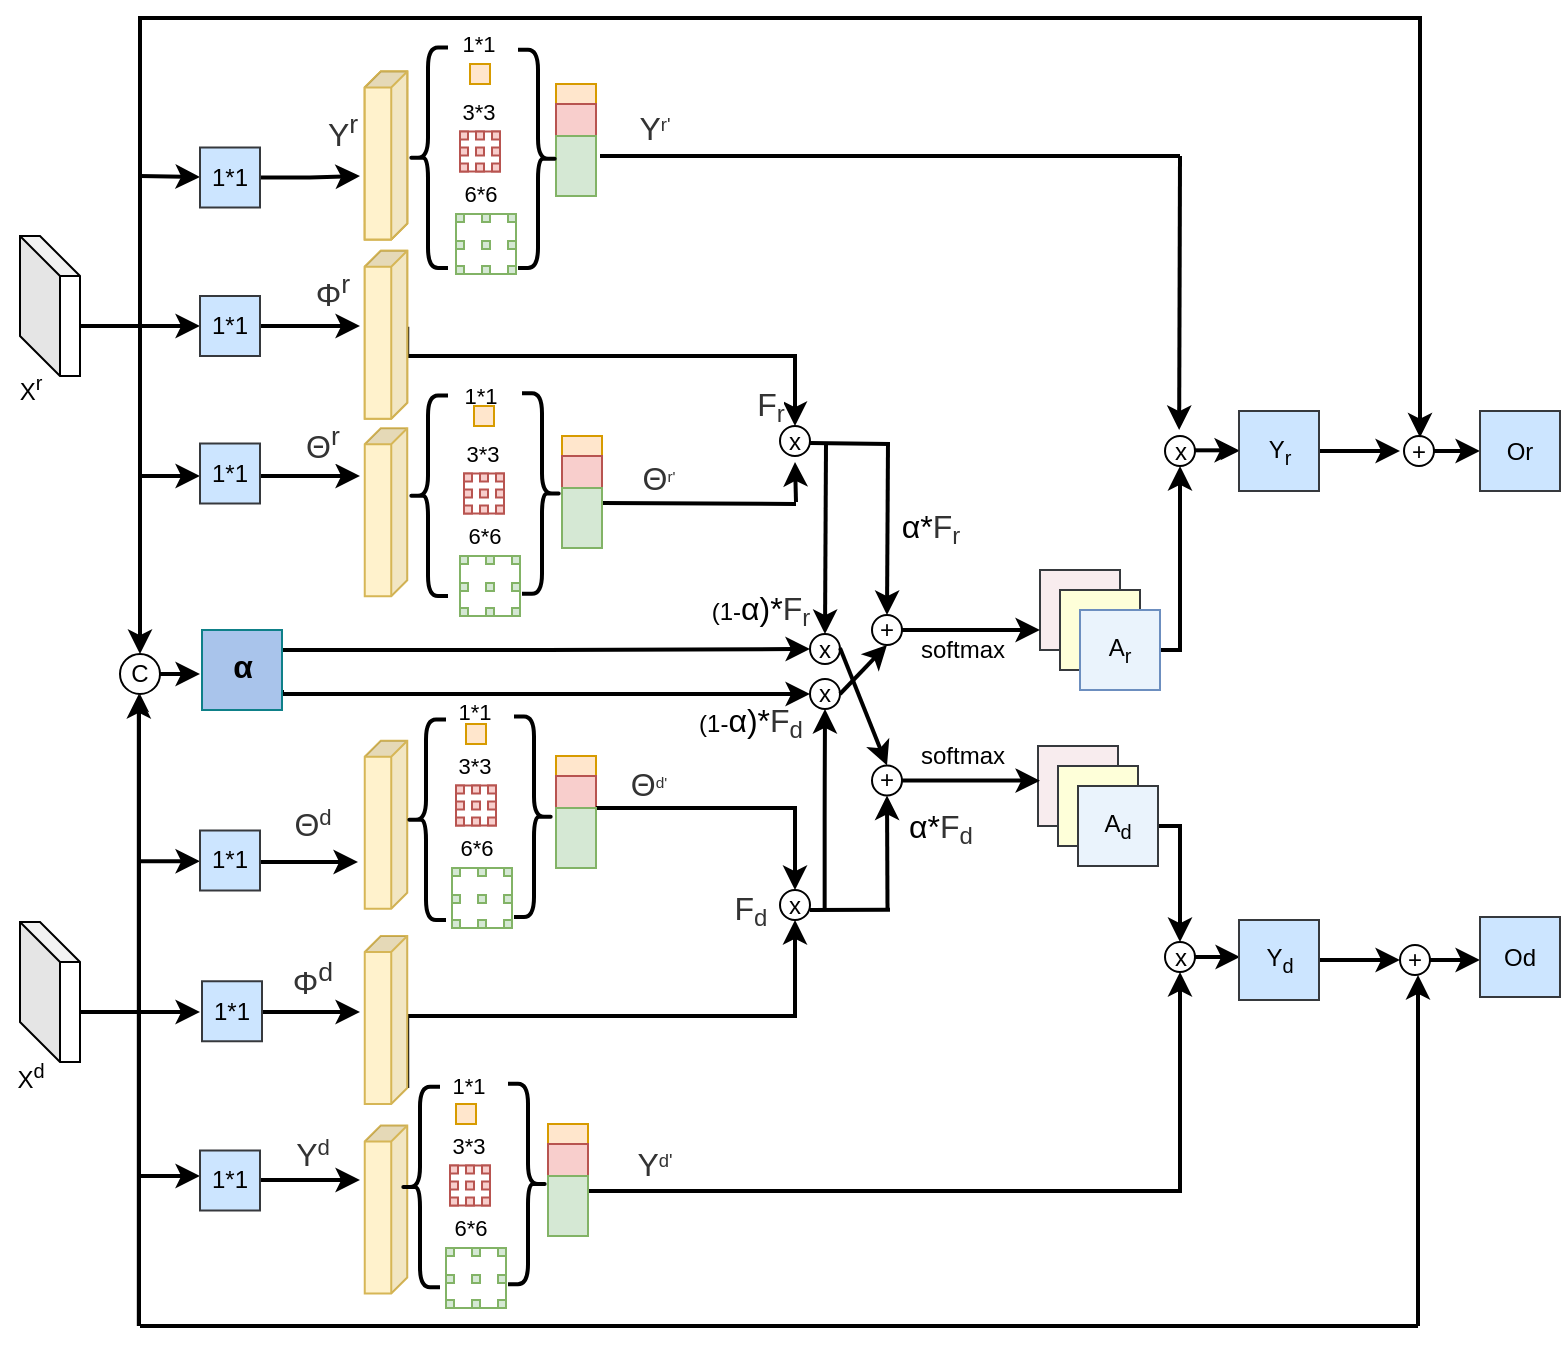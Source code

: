 <mxfile version="15.0.6" type="github">
  <diagram id="RGFa3fFbGrdLy7g9zoPs" name="Page-1">
    <mxGraphModel dx="1273" dy="2016" grid="1" gridSize="10" guides="1" tooltips="1" connect="1" arrows="1" fold="1" page="1" pageScale="1" pageWidth="827" pageHeight="1169" math="0" shadow="0">
      <root>
        <mxCell id="0" />
        <mxCell id="1" parent="0" />
        <mxCell id="ixyUyBLOqs1hAn5U5lbQ-1" style="edgeStyle=orthogonalEdgeStyle;rounded=0;orthogonalLoop=1;jettySize=auto;html=1;exitX=0;exitY=0;exitDx=30;exitDy=45;exitPerimeter=0;strokeWidth=2;" parent="1" source="ixyUyBLOqs1hAn5U5lbQ-2" edge="1">
          <mxGeometry relative="1" as="geometry">
            <mxPoint x="170" y="135" as="targetPoint" />
          </mxGeometry>
        </mxCell>
        <mxCell id="ixyUyBLOqs1hAn5U5lbQ-2" value="" style="shape=cube;whiteSpace=wrap;html=1;boundedLbl=1;backgroundOutline=1;darkOpacity=0.05;darkOpacity2=0.1;" parent="1" vertex="1">
          <mxGeometry x="80" y="90" width="30" height="70" as="geometry" />
        </mxCell>
        <mxCell id="ixyUyBLOqs1hAn5U5lbQ-3" style="edgeStyle=orthogonalEdgeStyle;rounded=0;orthogonalLoop=1;jettySize=auto;html=1;exitX=0;exitY=0;exitDx=30;exitDy=45;exitPerimeter=0;entryX=0;entryY=0.5;entryDx=0;entryDy=0;strokeWidth=2;" parent="1" source="ixyUyBLOqs1hAn5U5lbQ-4" edge="1">
          <mxGeometry relative="1" as="geometry">
            <mxPoint x="170" y="478" as="targetPoint" />
          </mxGeometry>
        </mxCell>
        <mxCell id="ixyUyBLOqs1hAn5U5lbQ-4" value="" style="shape=cube;whiteSpace=wrap;html=1;boundedLbl=1;backgroundOutline=1;darkOpacity=0.05;darkOpacity2=0.1;" parent="1" vertex="1">
          <mxGeometry x="80" y="433" width="30" height="70" as="geometry" />
        </mxCell>
        <mxCell id="ixyUyBLOqs1hAn5U5lbQ-5" value="" style="endArrow=classic;html=1;strokeWidth=2;" parent="1" target="ixyUyBLOqs1hAn5U5lbQ-16" edge="1">
          <mxGeometry width="50" height="50" relative="1" as="geometry">
            <mxPoint x="140" y="60" as="sourcePoint" />
            <mxPoint x="170" y="60" as="targetPoint" />
          </mxGeometry>
        </mxCell>
        <mxCell id="ixyUyBLOqs1hAn5U5lbQ-6" value="" style="endArrow=classic;html=1;entryX=0;entryY=0.5;entryDx=0;entryDy=0;strokeWidth=2;" parent="1" edge="1">
          <mxGeometry width="50" height="50" relative="1" as="geometry">
            <mxPoint x="140" y="560" as="sourcePoint" />
            <mxPoint x="170" y="560" as="targetPoint" />
          </mxGeometry>
        </mxCell>
        <mxCell id="ixyUyBLOqs1hAn5U5lbQ-7" value="" style="endArrow=classic;html=1;entryX=0;entryY=0.5;entryDx=0;entryDy=0;strokeWidth=2;" parent="1" edge="1">
          <mxGeometry width="50" height="50" relative="1" as="geometry">
            <mxPoint x="140" y="210" as="sourcePoint" />
            <mxPoint x="170" y="210" as="targetPoint" />
          </mxGeometry>
        </mxCell>
        <mxCell id="ixyUyBLOqs1hAn5U5lbQ-8" value="" style="endArrow=classic;html=1;entryX=0;entryY=0.5;entryDx=0;entryDy=0;strokeWidth=2;" parent="1" edge="1">
          <mxGeometry width="50" height="50" relative="1" as="geometry">
            <mxPoint x="140" y="402.66" as="sourcePoint" />
            <mxPoint x="170" y="402.66" as="targetPoint" />
          </mxGeometry>
        </mxCell>
        <mxCell id="ixyUyBLOqs1hAn5U5lbQ-9" value="" style="endArrow=classic;html=1;entryX=0.5;entryY=0;entryDx=0;entryDy=0;strokeWidth=2;" parent="1" target="ixyUyBLOqs1hAn5U5lbQ-12" edge="1">
          <mxGeometry width="50" height="50" relative="1" as="geometry">
            <mxPoint x="140" y="-20" as="sourcePoint" />
            <mxPoint x="140" y="270" as="targetPoint" />
          </mxGeometry>
        </mxCell>
        <mxCell id="ixyUyBLOqs1hAn5U5lbQ-10" value="" style="endArrow=classic;html=1;entryX=0.5;entryY=1;entryDx=0;entryDy=0;" parent="1" target="ixyUyBLOqs1hAn5U5lbQ-12" edge="1">
          <mxGeometry width="50" height="50" relative="1" as="geometry">
            <mxPoint x="140" y="635" as="sourcePoint" />
            <mxPoint x="139.58" y="371" as="targetPoint" />
          </mxGeometry>
        </mxCell>
        <mxCell id="ixyUyBLOqs1hAn5U5lbQ-11" style="edgeStyle=orthogonalEdgeStyle;rounded=0;orthogonalLoop=1;jettySize=auto;html=1;exitX=1;exitY=0.5;exitDx=0;exitDy=0;strokeWidth=2;" parent="1" source="ixyUyBLOqs1hAn5U5lbQ-12" edge="1">
          <mxGeometry relative="1" as="geometry">
            <mxPoint x="170" y="309" as="targetPoint" />
          </mxGeometry>
        </mxCell>
        <mxCell id="ixyUyBLOqs1hAn5U5lbQ-12" value="C" style="ellipse;whiteSpace=wrap;html=1;aspect=fixed;" parent="1" vertex="1">
          <mxGeometry x="130" y="299" width="20" height="20" as="geometry" />
        </mxCell>
        <mxCell id="ixyUyBLOqs1hAn5U5lbQ-14" value="x" style="ellipse;whiteSpace=wrap;html=1;aspect=fixed;" parent="1" vertex="1">
          <mxGeometry x="460" y="185" width="15" height="15" as="geometry" />
        </mxCell>
        <mxCell id="ixyUyBLOqs1hAn5U5lbQ-15" style="edgeStyle=orthogonalEdgeStyle;rounded=0;orthogonalLoop=1;jettySize=auto;html=1;exitX=1;exitY=0.5;exitDx=0;exitDy=0;entryX=0;entryY=0.5;entryDx=0;entryDy=0;strokeWidth=2;" parent="1" source="ixyUyBLOqs1hAn5U5lbQ-16" edge="1">
          <mxGeometry relative="1" as="geometry">
            <mxPoint x="250" y="60" as="targetPoint" />
          </mxGeometry>
        </mxCell>
        <mxCell id="ixyUyBLOqs1hAn5U5lbQ-16" value="1*1" style="rounded=0;whiteSpace=wrap;html=1;strokeColor=#36393d;fillColor=#CCE5FF;" parent="1" vertex="1">
          <mxGeometry x="170" y="45.75" width="30" height="30" as="geometry" />
        </mxCell>
        <mxCell id="ixyUyBLOqs1hAn5U5lbQ-17" style="edgeStyle=orthogonalEdgeStyle;rounded=0;orthogonalLoop=1;jettySize=auto;html=1;entryX=0;entryY=0.5;entryDx=0;entryDy=0;strokeWidth=2;" parent="1" edge="1">
          <mxGeometry relative="1" as="geometry">
            <mxPoint x="200" y="135" as="sourcePoint" />
            <mxPoint x="250" y="135" as="targetPoint" />
          </mxGeometry>
        </mxCell>
        <mxCell id="ixyUyBLOqs1hAn5U5lbQ-18" style="edgeStyle=orthogonalEdgeStyle;rounded=0;orthogonalLoop=1;jettySize=auto;html=1;entryX=0;entryY=0.5;entryDx=0;entryDy=0;strokeWidth=2;" parent="1" edge="1">
          <mxGeometry relative="1" as="geometry">
            <mxPoint x="200" y="210" as="sourcePoint" />
            <mxPoint x="250" y="210" as="targetPoint" />
          </mxGeometry>
        </mxCell>
        <mxCell id="ixyUyBLOqs1hAn5U5lbQ-19" style="edgeStyle=orthogonalEdgeStyle;rounded=0;orthogonalLoop=1;jettySize=auto;html=1;entryX=0;entryY=0.5;entryDx=0;entryDy=0;strokeWidth=2;" parent="1" edge="1">
          <mxGeometry relative="1" as="geometry">
            <mxPoint x="200" y="403" as="sourcePoint" />
            <mxPoint x="249" y="403" as="targetPoint" />
          </mxGeometry>
        </mxCell>
        <mxCell id="ixyUyBLOqs1hAn5U5lbQ-20" style="edgeStyle=orthogonalEdgeStyle;rounded=0;orthogonalLoop=1;jettySize=auto;html=1;entryX=0;entryY=0.5;entryDx=0;entryDy=0;strokeWidth=2;" parent="1" edge="1">
          <mxGeometry relative="1" as="geometry">
            <mxPoint x="200" y="478" as="sourcePoint" />
            <mxPoint x="250" y="478" as="targetPoint" />
          </mxGeometry>
        </mxCell>
        <mxCell id="ixyUyBLOqs1hAn5U5lbQ-21" style="edgeStyle=orthogonalEdgeStyle;rounded=0;orthogonalLoop=1;jettySize=auto;html=1;entryX=0;entryY=0.5;entryDx=0;entryDy=0;strokeWidth=2;" parent="1" edge="1">
          <mxGeometry relative="1" as="geometry">
            <mxPoint x="200" y="562" as="sourcePoint" />
            <mxPoint x="250" y="562" as="targetPoint" />
          </mxGeometry>
        </mxCell>
        <mxCell id="ixyUyBLOqs1hAn5U5lbQ-22" style="edgeStyle=orthogonalEdgeStyle;rounded=0;orthogonalLoop=1;jettySize=auto;html=1;entryX=0.5;entryY=1;entryDx=0;entryDy=0;exitX=1;exitY=0.25;exitDx=0;exitDy=0;strokeWidth=2;" parent="1" source="ixyUyBLOqs1hAn5U5lbQ-565" target="ixyUyBLOqs1hAn5U5lbQ-47" edge="1">
          <mxGeometry relative="1" as="geometry">
            <mxPoint x="401.34" y="586.923" as="sourcePoint" />
          </mxGeometry>
        </mxCell>
        <mxCell id="ixyUyBLOqs1hAn5U5lbQ-24" value="x" style="ellipse;whiteSpace=wrap;html=1;aspect=fixed;" parent="1" vertex="1">
          <mxGeometry x="460" y="417" width="15" height="15" as="geometry" />
        </mxCell>
        <mxCell id="ixyUyBLOqs1hAn5U5lbQ-25" value="softmax" style="text;html=1;resizable=0;autosize=1;align=center;verticalAlign=middle;points=[];fillColor=none;strokeColor=none;rounded=0;" parent="1" vertex="1">
          <mxGeometry x="521" y="286.5" width="60" height="20" as="geometry" />
        </mxCell>
        <mxCell id="ixyUyBLOqs1hAn5U5lbQ-27" value="Ar" style="whiteSpace=wrap;html=1;aspect=fixed;fillColor=#eeeeee;strokeColor=#36393d;" parent="1" vertex="1">
          <mxGeometry x="590" y="257" width="40" height="40" as="geometry" />
        </mxCell>
        <mxCell id="ixyUyBLOqs1hAn5U5lbQ-29" value="Ad" style="whiteSpace=wrap;html=1;aspect=fixed;fillColor=#eeeeee;strokeColor=#36393d;" parent="1" vertex="1">
          <mxGeometry x="589" y="345" width="40" height="40" as="geometry" />
        </mxCell>
        <mxCell id="ixyUyBLOqs1hAn5U5lbQ-30" value="softmax" style="text;html=1;resizable=0;autosize=1;align=center;verticalAlign=middle;points=[];fillColor=none;strokeColor=none;rounded=0;" parent="1" vertex="1">
          <mxGeometry x="521" y="340" width="60" height="20" as="geometry" />
        </mxCell>
        <mxCell id="ixyUyBLOqs1hAn5U5lbQ-575" style="edgeStyle=orthogonalEdgeStyle;rounded=0;orthogonalLoop=1;jettySize=auto;html=1;exitX=1;exitY=0.25;exitDx=0;exitDy=0;entryX=0;entryY=0.5;entryDx=0;entryDy=0;strokeWidth=2;" parent="1" source="ixyUyBLOqs1hAn5U5lbQ-32" target="ixyUyBLOqs1hAn5U5lbQ-38" edge="1">
          <mxGeometry relative="1" as="geometry" />
        </mxCell>
        <mxCell id="ixyUyBLOqs1hAn5U5lbQ-577" style="edgeStyle=orthogonalEdgeStyle;rounded=0;orthogonalLoop=1;jettySize=auto;html=1;exitX=1;exitY=0.75;exitDx=0;exitDy=0;entryX=0;entryY=0.5;entryDx=0;entryDy=0;strokeWidth=2;" parent="1" source="ixyUyBLOqs1hAn5U5lbQ-32" target="ixyUyBLOqs1hAn5U5lbQ-35" edge="1">
          <mxGeometry relative="1" as="geometry">
            <Array as="points">
              <mxPoint x="211" y="319" />
            </Array>
          </mxGeometry>
        </mxCell>
        <mxCell id="ixyUyBLOqs1hAn5U5lbQ-32" value="" style="whiteSpace=wrap;html=1;aspect=fixed;strokeColor=#0e8088;fillColor=#A9C4EB;" parent="1" vertex="1">
          <mxGeometry x="171" y="287" width="40" height="40" as="geometry" />
        </mxCell>
        <mxCell id="ixyUyBLOqs1hAn5U5lbQ-35" value="x" style="ellipse;whiteSpace=wrap;html=1;aspect=fixed;" parent="1" vertex="1">
          <mxGeometry x="475" y="311.5" width="15" height="15" as="geometry" />
        </mxCell>
        <mxCell id="ixyUyBLOqs1hAn5U5lbQ-36" style="edgeStyle=orthogonalEdgeStyle;rounded=0;orthogonalLoop=1;jettySize=auto;html=1;exitX=1;exitY=0.5;exitDx=0;exitDy=0;entryX=0;entryY=0.5;entryDx=0;entryDy=0;" parent="1" source="ixyUyBLOqs1hAn5U5lbQ-37" target="ixyUyBLOqs1hAn5U5lbQ-59" edge="1">
          <mxGeometry relative="1" as="geometry" />
        </mxCell>
        <mxCell id="ixyUyBLOqs1hAn5U5lbQ-37" value="x" style="ellipse;whiteSpace=wrap;html=1;aspect=fixed;" parent="1" vertex="1">
          <mxGeometry x="652.5" y="190" width="15" height="15" as="geometry" />
        </mxCell>
        <mxCell id="ixyUyBLOqs1hAn5U5lbQ-38" value="x" style="ellipse;whiteSpace=wrap;html=1;aspect=fixed;" parent="1" vertex="1">
          <mxGeometry x="475" y="289" width="15" height="15" as="geometry" />
        </mxCell>
        <mxCell id="ixyUyBLOqs1hAn5U5lbQ-41" value="" style="endArrow=classic;html=1;entryX=0.5;entryY=0;entryDx=0;entryDy=0;strokeWidth=2;" parent="1" target="ixyUyBLOqs1hAn5U5lbQ-38" edge="1">
          <mxGeometry width="50" height="50" relative="1" as="geometry">
            <mxPoint x="483" y="194" as="sourcePoint" />
            <mxPoint x="460" y="240" as="targetPoint" />
          </mxGeometry>
        </mxCell>
        <mxCell id="ixyUyBLOqs1hAn5U5lbQ-46" style="edgeStyle=orthogonalEdgeStyle;rounded=0;orthogonalLoop=1;jettySize=auto;html=1;exitX=1;exitY=0.5;exitDx=0;exitDy=0;strokeWidth=2;" parent="1" source="ixyUyBLOqs1hAn5U5lbQ-47" edge="1">
          <mxGeometry relative="1" as="geometry">
            <mxPoint x="690" y="451" as="targetPoint" />
          </mxGeometry>
        </mxCell>
        <mxCell id="ixyUyBLOqs1hAn5U5lbQ-47" value="x" style="ellipse;whiteSpace=wrap;html=1;aspect=fixed;" parent="1" vertex="1">
          <mxGeometry x="652.5" y="443" width="15" height="15" as="geometry" />
        </mxCell>
        <mxCell id="ixyUyBLOqs1hAn5U5lbQ-48" value="" style="endArrow=none;html=1;strokeWidth=2;" parent="1" edge="1">
          <mxGeometry width="50" height="50" relative="1" as="geometry">
            <mxPoint x="140" y="-19" as="sourcePoint" />
            <mxPoint x="780" y="-19" as="targetPoint" />
          </mxGeometry>
        </mxCell>
        <mxCell id="ixyUyBLOqs1hAn5U5lbQ-49" style="edgeStyle=orthogonalEdgeStyle;rounded=0;orthogonalLoop=1;jettySize=auto;html=1;exitX=1;exitY=0.5;exitDx=0;exitDy=0;strokeWidth=2;" parent="1" source="ixyUyBLOqs1hAn5U5lbQ-50" edge="1">
          <mxGeometry relative="1" as="geometry">
            <mxPoint x="810" y="197.5" as="targetPoint" />
          </mxGeometry>
        </mxCell>
        <mxCell id="ixyUyBLOqs1hAn5U5lbQ-50" value="+" style="ellipse;whiteSpace=wrap;html=1;aspect=fixed;" parent="1" vertex="1">
          <mxGeometry x="772" y="190" width="15" height="15" as="geometry" />
        </mxCell>
        <mxCell id="ixyUyBLOqs1hAn5U5lbQ-51" value="" style="endArrow=classic;html=1;entryX=0.5;entryY=0;entryDx=0;entryDy=0;strokeWidth=2;" parent="1" edge="1">
          <mxGeometry width="50" height="50" relative="1" as="geometry">
            <mxPoint x="780" y="-20" as="sourcePoint" />
            <mxPoint x="780" y="190.75" as="targetPoint" />
          </mxGeometry>
        </mxCell>
        <mxCell id="ixyUyBLOqs1hAn5U5lbQ-52" style="edgeStyle=orthogonalEdgeStyle;rounded=0;orthogonalLoop=1;jettySize=auto;html=1;exitX=1;exitY=0.5;exitDx=0;exitDy=0;strokeWidth=2;" parent="1" source="ixyUyBLOqs1hAn5U5lbQ-53" edge="1">
          <mxGeometry relative="1" as="geometry">
            <mxPoint x="810" y="452.167" as="targetPoint" />
          </mxGeometry>
        </mxCell>
        <mxCell id="ixyUyBLOqs1hAn5U5lbQ-53" value="+" style="ellipse;whiteSpace=wrap;html=1;aspect=fixed;" parent="1" vertex="1">
          <mxGeometry x="770" y="444.5" width="15" height="15" as="geometry" />
        </mxCell>
        <mxCell id="ixyUyBLOqs1hAn5U5lbQ-54" value="" style="endArrow=none;html=1;strokeWidth=2;" parent="1" edge="1">
          <mxGeometry width="50" height="50" relative="1" as="geometry">
            <mxPoint x="140.0" y="635" as="sourcePoint" />
            <mxPoint x="779" y="635" as="targetPoint" />
          </mxGeometry>
        </mxCell>
        <mxCell id="ixyUyBLOqs1hAn5U5lbQ-55" style="edgeStyle=orthogonalEdgeStyle;rounded=0;orthogonalLoop=1;jettySize=auto;html=1;exitX=1;exitY=0.5;exitDx=0;exitDy=0;entryX=0;entryY=0.5;entryDx=0;entryDy=0;strokeWidth=2;" parent="1" source="ixyUyBLOqs1hAn5U5lbQ-56" target="ixyUyBLOqs1hAn5U5lbQ-53" edge="1">
          <mxGeometry relative="1" as="geometry" />
        </mxCell>
        <mxCell id="ixyUyBLOqs1hAn5U5lbQ-56" value="" style="whiteSpace=wrap;html=1;aspect=fixed;fillColor=#eeeeee;strokeColor=#36393d;" parent="1" vertex="1">
          <mxGeometry x="689.5" y="432" width="40" height="40" as="geometry" />
        </mxCell>
        <mxCell id="ixyUyBLOqs1hAn5U5lbQ-57" value="" style="endArrow=classic;html=1;entryX=0.5;entryY=1;entryDx=0;entryDy=0;strokeWidth=2;" parent="1" edge="1">
          <mxGeometry width="50" height="50" relative="1" as="geometry">
            <mxPoint x="779" y="635" as="sourcePoint" />
            <mxPoint x="779" y="459.5" as="targetPoint" />
          </mxGeometry>
        </mxCell>
        <mxCell id="ixyUyBLOqs1hAn5U5lbQ-58" style="edgeStyle=orthogonalEdgeStyle;rounded=0;orthogonalLoop=1;jettySize=auto;html=1;exitX=1;exitY=0.5;exitDx=0;exitDy=0;strokeWidth=2;" parent="1" source="ixyUyBLOqs1hAn5U5lbQ-59" edge="1">
          <mxGeometry relative="1" as="geometry">
            <mxPoint x="770" y="197.5" as="targetPoint" />
          </mxGeometry>
        </mxCell>
        <mxCell id="ixyUyBLOqs1hAn5U5lbQ-59" value="" style="whiteSpace=wrap;html=1;aspect=fixed;fillColor=#eeeeee;strokeColor=#36393d;" parent="1" vertex="1">
          <mxGeometry x="689.5" y="177.5" width="40" height="40" as="geometry" />
        </mxCell>
        <mxCell id="ixyUyBLOqs1hAn5U5lbQ-60" value="Or" style="whiteSpace=wrap;html=1;aspect=fixed;fillColor=#cce5ff;strokeColor=#36393d;" parent="1" vertex="1">
          <mxGeometry x="810" y="177.5" width="40" height="40" as="geometry" />
        </mxCell>
        <mxCell id="ixyUyBLOqs1hAn5U5lbQ-61" value="" style="whiteSpace=wrap;html=1;aspect=fixed;" parent="1" vertex="1">
          <mxGeometry x="810" y="430.5" width="40" height="40" as="geometry" />
        </mxCell>
        <mxCell id="ixyUyBLOqs1hAn5U5lbQ-63" value="" style="whiteSpace=wrap;html=1;aspect=fixed;fillColor=#ffe6cc;strokeColor=#d79b00;" parent="1" vertex="1">
          <mxGeometry x="305" y="4" width="10" height="10" as="geometry" />
        </mxCell>
        <mxCell id="ixyUyBLOqs1hAn5U5lbQ-64" value="" style="whiteSpace=wrap;html=1;aspect=fixed;strokeColor=#b85450;fillColor=none;" parent="1" vertex="1">
          <mxGeometry x="300" y="37.75" width="20" height="20" as="geometry" />
        </mxCell>
        <mxCell id="ixyUyBLOqs1hAn5U5lbQ-65" value="" style="whiteSpace=wrap;html=1;aspect=fixed;strokeColor=#82b366;fillColor=none;" parent="1" vertex="1">
          <mxGeometry x="298" y="79" width="30" height="30" as="geometry" />
        </mxCell>
        <mxCell id="ixyUyBLOqs1hAn5U5lbQ-72" value="" style="endArrow=none;html=1;strokeWidth=2;" parent="1" edge="1">
          <mxGeometry width="50" height="50" relative="1" as="geometry">
            <mxPoint x="370" y="50" as="sourcePoint" />
            <mxPoint x="660" y="50" as="targetPoint" />
          </mxGeometry>
        </mxCell>
        <mxCell id="ixyUyBLOqs1hAn5U5lbQ-73" value="" style="endArrow=classic;html=1;strokeWidth=2;" parent="1" edge="1">
          <mxGeometry width="50" height="50" relative="1" as="geometry">
            <mxPoint x="660" y="50" as="sourcePoint" />
            <mxPoint x="659.58" y="187" as="targetPoint" />
          </mxGeometry>
        </mxCell>
        <mxCell id="ixyUyBLOqs1hAn5U5lbQ-74" value="" style="endArrow=none;html=1;exitX=1;exitY=0.25;exitDx=0;exitDy=0;strokeWidth=2;" parent="1" source="ixyUyBLOqs1hAn5U5lbQ-555" edge="1">
          <mxGeometry width="50" height="50" relative="1" as="geometry">
            <mxPoint x="397" y="230" as="sourcePoint" />
            <mxPoint x="468" y="224" as="targetPoint" />
          </mxGeometry>
        </mxCell>
        <mxCell id="ixyUyBLOqs1hAn5U5lbQ-75" value="" style="endArrow=classic;html=1;entryX=0.5;entryY=1;entryDx=0;entryDy=0;strokeWidth=2;" parent="1" edge="1">
          <mxGeometry width="50" height="50" relative="1" as="geometry">
            <mxPoint x="468" y="223" as="sourcePoint" />
            <mxPoint x="467.5" y="203" as="targetPoint" />
          </mxGeometry>
        </mxCell>
        <mxCell id="ixyUyBLOqs1hAn5U5lbQ-78" value="" style="endArrow=classic;html=1;strokeWidth=2;entryX=0.5;entryY=1;entryDx=0;entryDy=0;" parent="1" target="ixyUyBLOqs1hAn5U5lbQ-35" edge="1">
          <mxGeometry width="50" height="50" relative="1" as="geometry">
            <mxPoint x="482.33" y="426" as="sourcePoint" />
            <mxPoint x="482.33" y="332" as="targetPoint" />
            <Array as="points">
              <mxPoint x="482.33" y="372" />
            </Array>
          </mxGeometry>
        </mxCell>
        <mxCell id="ixyUyBLOqs1hAn5U5lbQ-80" value="" style="whiteSpace=wrap;html=1;aspect=fixed;fillColor=#f8cecc;strokeColor=#b85450;" parent="1" vertex="1">
          <mxGeometry x="316" y="37.75" width="4" height="4" as="geometry" />
        </mxCell>
        <mxCell id="ixyUyBLOqs1hAn5U5lbQ-81" value="" style="whiteSpace=wrap;html=1;aspect=fixed;fillColor=#f8cecc;strokeColor=#b85450;" parent="1" vertex="1">
          <mxGeometry x="300" y="37.75" width="4" height="4" as="geometry" />
        </mxCell>
        <mxCell id="ixyUyBLOqs1hAn5U5lbQ-82" value="" style="whiteSpace=wrap;html=1;aspect=fixed;fillColor=#f8cecc;strokeColor=#b85450;" parent="1" vertex="1">
          <mxGeometry x="300" y="53.75" width="4" height="4" as="geometry" />
        </mxCell>
        <mxCell id="ixyUyBLOqs1hAn5U5lbQ-83" value="" style="whiteSpace=wrap;html=1;aspect=fixed;fillColor=#f8cecc;strokeColor=#b85450;" parent="1" vertex="1">
          <mxGeometry x="316" y="53.75" width="4" height="4" as="geometry" />
        </mxCell>
        <mxCell id="ixyUyBLOqs1hAn5U5lbQ-84" value="" style="whiteSpace=wrap;html=1;aspect=fixed;fillColor=#f8cecc;strokeColor=#b85450;" parent="1" vertex="1">
          <mxGeometry x="316" y="45.75" width="4" height="4" as="geometry" />
        </mxCell>
        <mxCell id="ixyUyBLOqs1hAn5U5lbQ-85" value="" style="whiteSpace=wrap;html=1;aspect=fixed;fillColor=#f8cecc;strokeColor=#b85450;" parent="1" vertex="1">
          <mxGeometry x="300" y="45.75" width="4" height="4" as="geometry" />
        </mxCell>
        <mxCell id="ixyUyBLOqs1hAn5U5lbQ-86" value="" style="whiteSpace=wrap;html=1;aspect=fixed;fillColor=#f8cecc;strokeColor=#b85450;" parent="1" vertex="1">
          <mxGeometry x="308" y="37.75" width="4" height="4" as="geometry" />
        </mxCell>
        <mxCell id="ixyUyBLOqs1hAn5U5lbQ-87" value="" style="whiteSpace=wrap;html=1;aspect=fixed;fillColor=#f8cecc;strokeColor=#b85450;" parent="1" vertex="1">
          <mxGeometry x="308" y="53.75" width="4" height="4" as="geometry" />
        </mxCell>
        <mxCell id="ixyUyBLOqs1hAn5U5lbQ-88" value="" style="whiteSpace=wrap;html=1;aspect=fixed;fillColor=#f8cecc;strokeColor=#b85450;" parent="1" vertex="1">
          <mxGeometry x="308" y="45.75" width="4" height="4" as="geometry" />
        </mxCell>
        <mxCell id="ixyUyBLOqs1hAn5U5lbQ-89" value="" style="whiteSpace=wrap;html=1;aspect=fixed;fillColor=#d5e8d4;strokeColor=#82b366;" parent="1" vertex="1">
          <mxGeometry x="298" y="79" width="4" height="4" as="geometry" />
        </mxCell>
        <mxCell id="ixyUyBLOqs1hAn5U5lbQ-90" value="" style="whiteSpace=wrap;html=1;aspect=fixed;fillColor=#d5e8d4;strokeColor=#82b366;" parent="1" vertex="1">
          <mxGeometry x="311" y="79" width="4" height="4" as="geometry" />
        </mxCell>
        <mxCell id="ixyUyBLOqs1hAn5U5lbQ-91" value="" style="whiteSpace=wrap;html=1;aspect=fixed;fillColor=#d5e8d4;strokeColor=#82b366;" parent="1" vertex="1">
          <mxGeometry x="324" y="79" width="4" height="4" as="geometry" />
        </mxCell>
        <mxCell id="ixyUyBLOqs1hAn5U5lbQ-92" value="" style="whiteSpace=wrap;html=1;aspect=fixed;fillColor=#d5e8d4;strokeColor=#82b366;" parent="1" vertex="1">
          <mxGeometry x="298" y="105" width="4" height="4" as="geometry" />
        </mxCell>
        <mxCell id="ixyUyBLOqs1hAn5U5lbQ-93" value="" style="whiteSpace=wrap;html=1;aspect=fixed;fillColor=#d5e8d4;strokeColor=#82b366;" parent="1" vertex="1">
          <mxGeometry x="311" y="105" width="4" height="4" as="geometry" />
        </mxCell>
        <mxCell id="ixyUyBLOqs1hAn5U5lbQ-94" value="" style="whiteSpace=wrap;html=1;aspect=fixed;fillColor=#d5e8d4;strokeColor=#82b366;" parent="1" vertex="1">
          <mxGeometry x="324" y="105" width="4" height="4" as="geometry" />
        </mxCell>
        <mxCell id="ixyUyBLOqs1hAn5U5lbQ-95" value="" style="whiteSpace=wrap;html=1;aspect=fixed;fillColor=#d5e8d4;strokeColor=#82b366;" parent="1" vertex="1">
          <mxGeometry x="298" y="92.5" width="4" height="4" as="geometry" />
        </mxCell>
        <mxCell id="ixyUyBLOqs1hAn5U5lbQ-96" value="" style="whiteSpace=wrap;html=1;aspect=fixed;fillColor=#d5e8d4;strokeColor=#82b366;" parent="1" vertex="1">
          <mxGeometry x="311" y="92.5" width="4" height="4" as="geometry" />
        </mxCell>
        <mxCell id="ixyUyBLOqs1hAn5U5lbQ-97" value="" style="whiteSpace=wrap;html=1;aspect=fixed;fillColor=#d5e8d4;strokeColor=#82b366;" parent="1" vertex="1">
          <mxGeometry x="324" y="92.5" width="4" height="4" as="geometry" />
        </mxCell>
        <mxCell id="ixyUyBLOqs1hAn5U5lbQ-107" value="&lt;p style=&quot;line-height: 30%&quot;&gt;&lt;font style=&quot;font-size: 11px&quot;&gt;1*1&lt;/font&gt;&lt;/p&gt;" style="text;html=1;resizable=0;autosize=1;align=center;verticalAlign=middle;points=[];fillColor=none;strokeColor=none;rounded=0;" parent="1" vertex="1">
          <mxGeometry x="294" y="-21" width="30" height="30" as="geometry" />
        </mxCell>
        <mxCell id="ixyUyBLOqs1hAn5U5lbQ-108" value="&lt;p style=&quot;line-height: 30%&quot;&gt;&lt;font style=&quot;font-size: 11px&quot;&gt;3*3&lt;/font&gt;&lt;/p&gt;&lt;span style=&quot;color: rgba(0 , 0 , 0 , 0) ; font-family: monospace ; font-size: 0px&quot;&gt;%3CmxGraphModel%3E%3Croot%3E%3CmxCell%20id%3D%220%22%2F%3E%3CmxCell%20id%3D%221%22%20parent%3D%220%22%2F%3E%3CmxCell%20id%3D%222%22%20value%3D%22%26lt%3Bp%20style%3D%26quot%3Bline-height%3A%2030%25%26quot%3B%26gt%3B%26lt%3Bfont%20style%3D%26quot%3Bfont-size%3A%2011px%26quot%3B%26gt%3B1*1%26lt%3B%2Ffont%26gt%3B%26lt%3B%2Fp%26gt%3B%22%20style%3D%22text%3Bhtml%3D1%3Bresizable%3D0%3Bautosize%3D1%3Balign%3Dcenter%3BverticalAlign%3Dmiddle%3Bpoints%3D%5B%5D%3BfillColor%3Dnone%3BstrokeColor%3Dnone%3Brounded%3D0%3B%22%20vertex%3D%221%22%20parent%3D%221%22%3E%3CmxGeometry%20x%3D%22360%22%20y%3D%227.5%22%20width%3D%2230%22%20height%3D%2230%22%20as%3D%22geometry%22%2F%3E%3C%2FmxCell%3E%3C%2Froot%3E%3C%2FmxGraphModel%3E&lt;/span&gt;" style="text;html=1;resizable=0;autosize=1;align=center;verticalAlign=middle;points=[];fillColor=none;strokeColor=none;rounded=0;" parent="1" vertex="1">
          <mxGeometry x="294" y="10.25" width="30" height="50" as="geometry" />
        </mxCell>
        <mxCell id="ixyUyBLOqs1hAn5U5lbQ-109" value="&lt;p style=&quot;line-height: 30%&quot;&gt;&lt;span style=&quot;font-size: 11px&quot;&gt;6*6&lt;/span&gt;&lt;/p&gt;" style="text;html=1;resizable=0;autosize=1;align=center;verticalAlign=middle;points=[];fillColor=none;strokeColor=none;rounded=0;" parent="1" vertex="1">
          <mxGeometry x="295" y="53.75" width="30" height="30" as="geometry" />
        </mxCell>
        <mxCell id="ixyUyBLOqs1hAn5U5lbQ-112" value="" style="whiteSpace=wrap;html=1;aspect=fixed;fillColor=#ffe6cc;strokeColor=#d79b00;fontStyle=1" parent="1" vertex="1">
          <mxGeometry x="303" y="334" width="10" height="10" as="geometry" />
        </mxCell>
        <mxCell id="ixyUyBLOqs1hAn5U5lbQ-113" value="" style="whiteSpace=wrap;html=1;aspect=fixed;strokeColor=#b85450;fillColor=none;fontStyle=1" parent="1" vertex="1">
          <mxGeometry x="298" y="364.75" width="20" height="20" as="geometry" />
        </mxCell>
        <mxCell id="ixyUyBLOqs1hAn5U5lbQ-114" value="" style="whiteSpace=wrap;html=1;aspect=fixed;strokeColor=#82b366;fillColor=none;fontStyle=1" parent="1" vertex="1">
          <mxGeometry x="296" y="406" width="30" height="30" as="geometry" />
        </mxCell>
        <mxCell id="ixyUyBLOqs1hAn5U5lbQ-121" value="" style="whiteSpace=wrap;html=1;aspect=fixed;fillColor=#f8cecc;strokeColor=#b85450;fontStyle=1" parent="1" vertex="1">
          <mxGeometry x="314" y="364.75" width="4" height="4" as="geometry" />
        </mxCell>
        <mxCell id="ixyUyBLOqs1hAn5U5lbQ-122" value="" style="whiteSpace=wrap;html=1;aspect=fixed;fillColor=#f8cecc;strokeColor=#b85450;fontStyle=1" parent="1" vertex="1">
          <mxGeometry x="298" y="364.75" width="4" height="4" as="geometry" />
        </mxCell>
        <mxCell id="ixyUyBLOqs1hAn5U5lbQ-123" value="" style="whiteSpace=wrap;html=1;aspect=fixed;fillColor=#f8cecc;strokeColor=#b85450;fontStyle=1" parent="1" vertex="1">
          <mxGeometry x="298" y="380.75" width="4" height="4" as="geometry" />
        </mxCell>
        <mxCell id="ixyUyBLOqs1hAn5U5lbQ-124" value="" style="whiteSpace=wrap;html=1;aspect=fixed;fillColor=#f8cecc;strokeColor=#b85450;fontStyle=1" parent="1" vertex="1">
          <mxGeometry x="314" y="380.75" width="4" height="4" as="geometry" />
        </mxCell>
        <mxCell id="ixyUyBLOqs1hAn5U5lbQ-125" value="" style="whiteSpace=wrap;html=1;aspect=fixed;fillColor=#f8cecc;strokeColor=#b85450;fontStyle=1" parent="1" vertex="1">
          <mxGeometry x="314" y="372.75" width="4" height="4" as="geometry" />
        </mxCell>
        <mxCell id="ixyUyBLOqs1hAn5U5lbQ-126" value="" style="whiteSpace=wrap;html=1;aspect=fixed;fillColor=#f8cecc;strokeColor=#b85450;fontStyle=1" parent="1" vertex="1">
          <mxGeometry x="298" y="372.75" width="4" height="4" as="geometry" />
        </mxCell>
        <mxCell id="ixyUyBLOqs1hAn5U5lbQ-127" value="" style="whiteSpace=wrap;html=1;aspect=fixed;fillColor=#f8cecc;strokeColor=#b85450;fontStyle=1" parent="1" vertex="1">
          <mxGeometry x="306" y="364.75" width="4" height="4" as="geometry" />
        </mxCell>
        <mxCell id="ixyUyBLOqs1hAn5U5lbQ-128" value="" style="whiteSpace=wrap;html=1;aspect=fixed;fillColor=#f8cecc;strokeColor=#b85450;fontStyle=1" parent="1" vertex="1">
          <mxGeometry x="306" y="380.75" width="4" height="4" as="geometry" />
        </mxCell>
        <mxCell id="ixyUyBLOqs1hAn5U5lbQ-129" value="" style="whiteSpace=wrap;html=1;aspect=fixed;fillColor=#f8cecc;strokeColor=#b85450;fontStyle=1" parent="1" vertex="1">
          <mxGeometry x="306" y="372.75" width="4" height="4" as="geometry" />
        </mxCell>
        <mxCell id="ixyUyBLOqs1hAn5U5lbQ-130" value="" style="whiteSpace=wrap;html=1;aspect=fixed;fillColor=#d5e8d4;strokeColor=#82b366;fontStyle=1" parent="1" vertex="1">
          <mxGeometry x="296" y="406" width="4" height="4" as="geometry" />
        </mxCell>
        <mxCell id="ixyUyBLOqs1hAn5U5lbQ-131" value="" style="whiteSpace=wrap;html=1;aspect=fixed;fillColor=#d5e8d4;strokeColor=#82b366;fontStyle=1" parent="1" vertex="1">
          <mxGeometry x="309" y="406" width="4" height="4" as="geometry" />
        </mxCell>
        <mxCell id="ixyUyBLOqs1hAn5U5lbQ-132" value="" style="whiteSpace=wrap;html=1;aspect=fixed;fillColor=#d5e8d4;strokeColor=#82b366;fontStyle=1" parent="1" vertex="1">
          <mxGeometry x="322" y="406" width="4" height="4" as="geometry" />
        </mxCell>
        <mxCell id="ixyUyBLOqs1hAn5U5lbQ-133" value="" style="whiteSpace=wrap;html=1;aspect=fixed;fillColor=#d5e8d4;strokeColor=#82b366;fontStyle=1" parent="1" vertex="1">
          <mxGeometry x="296" y="432" width="4" height="4" as="geometry" />
        </mxCell>
        <mxCell id="ixyUyBLOqs1hAn5U5lbQ-134" value="" style="whiteSpace=wrap;html=1;aspect=fixed;fillColor=#d5e8d4;strokeColor=#82b366;fontStyle=1" parent="1" vertex="1">
          <mxGeometry x="309" y="432" width="4" height="4" as="geometry" />
        </mxCell>
        <mxCell id="ixyUyBLOqs1hAn5U5lbQ-135" value="" style="whiteSpace=wrap;html=1;aspect=fixed;fillColor=#d5e8d4;strokeColor=#82b366;fontStyle=1" parent="1" vertex="1">
          <mxGeometry x="322" y="432" width="4" height="4" as="geometry" />
        </mxCell>
        <mxCell id="ixyUyBLOqs1hAn5U5lbQ-136" value="" style="whiteSpace=wrap;html=1;aspect=fixed;fillColor=#d5e8d4;strokeColor=#82b366;fontStyle=1" parent="1" vertex="1">
          <mxGeometry x="296" y="419.5" width="4" height="4" as="geometry" />
        </mxCell>
        <mxCell id="ixyUyBLOqs1hAn5U5lbQ-137" value="" style="whiteSpace=wrap;html=1;aspect=fixed;fillColor=#d5e8d4;strokeColor=#82b366;fontStyle=1" parent="1" vertex="1">
          <mxGeometry x="309" y="419.5" width="4" height="4" as="geometry" />
        </mxCell>
        <mxCell id="ixyUyBLOqs1hAn5U5lbQ-138" value="" style="whiteSpace=wrap;html=1;aspect=fixed;fillColor=#d5e8d4;strokeColor=#82b366;fontStyle=1" parent="1" vertex="1">
          <mxGeometry x="322" y="419.5" width="4" height="4" as="geometry" />
        </mxCell>
        <mxCell id="ixyUyBLOqs1hAn5U5lbQ-148" value="&lt;p style=&quot;line-height: 30%&quot;&gt;&lt;font style=&quot;font-size: 11px ; font-weight: normal&quot;&gt;3*3&lt;/font&gt;&lt;/p&gt;&lt;span style=&quot;color: rgba(0 , 0 , 0 , 0) ; font-family: monospace ; font-size: 0px ; font-weight: normal&quot;&gt;%3CmxGraphModel%3E%3Croot%3E%3CmxCell%20id%3D%220%22%2F%3E%3CmxCell%20id%3D%221%22%20parent%3D%220%22%2F%3E%3CmxCell%20id%3D%222%22%20value%3D%22%26lt%3Bp%20style%3D%26quot%3Bline-height%3A%2030%25%26quot%3B%26gt%3B%26lt%3Bfont%20style%3D%26quot%3Bfont-size%3A%2011px%26quot%3B%26gt%3B1*1%26lt%3B%2Ffont%26gt%3B%26lt%3B%2Fp%26gt%3B%22%20style%3D%22text%3Bhtml%3D1%3Bresizable%3D0%3Bautosize%3D1%3Balign%3Dcenter%3BverticalAlign%3Dmiddle%3Bpoints%3D%5B%5D%3BfillColor%3Dnone%3BstrokeColor%3Dnone%3Brounded%3D0%3B%22%20vertex%3D%221%22%20parent%3D%221%22%3E%3CmxGeometry%20x%3D%22360%22%20y%3D%227.5%22%20width%3D%2230%22%20height%3D%2230%22%20as%3D%22geometry%22%2F%3E%3C%2FmxCell%3E%3C%2Froot%3E%3C%2FmxGraphModel%3E&lt;/span&gt;" style="text;html=1;resizable=0;autosize=1;align=center;verticalAlign=middle;points=[];fillColor=none;strokeColor=none;rounded=0;fontStyle=1" parent="1" vertex="1">
          <mxGeometry x="292" y="337.25" width="30" height="50" as="geometry" />
        </mxCell>
        <mxCell id="ixyUyBLOqs1hAn5U5lbQ-149" value="&lt;p style=&quot;line-height: 30%&quot;&gt;&lt;span style=&quot;font-size: 11px ; font-weight: normal&quot;&gt;6*6&lt;/span&gt;&lt;/p&gt;" style="text;html=1;resizable=0;autosize=1;align=center;verticalAlign=middle;points=[];fillColor=none;strokeColor=none;rounded=0;fontStyle=1" parent="1" vertex="1">
          <mxGeometry x="293" y="380.75" width="30" height="30" as="geometry" />
        </mxCell>
        <mxCell id="ixyUyBLOqs1hAn5U5lbQ-151" value="" style="whiteSpace=wrap;html=1;aspect=fixed;fillColor=#ffe6cc;strokeColor=#d79b00;" parent="1" vertex="1">
          <mxGeometry x="298" y="524" width="10" height="10" as="geometry" />
        </mxCell>
        <mxCell id="ixyUyBLOqs1hAn5U5lbQ-152" value="" style="whiteSpace=wrap;html=1;aspect=fixed;strokeColor=#b85450;fillColor=none;" parent="1" vertex="1">
          <mxGeometry x="295" y="554.75" width="20" height="20" as="geometry" />
        </mxCell>
        <mxCell id="ixyUyBLOqs1hAn5U5lbQ-153" value="" style="whiteSpace=wrap;html=1;aspect=fixed;strokeColor=#82b366;fillColor=none;" parent="1" vertex="1">
          <mxGeometry x="293" y="596" width="30" height="30" as="geometry" />
        </mxCell>
        <mxCell id="ixyUyBLOqs1hAn5U5lbQ-160" value="" style="whiteSpace=wrap;html=1;aspect=fixed;fillColor=#f8cecc;strokeColor=#b85450;" parent="1" vertex="1">
          <mxGeometry x="311" y="554.75" width="4" height="4" as="geometry" />
        </mxCell>
        <mxCell id="ixyUyBLOqs1hAn5U5lbQ-161" value="" style="whiteSpace=wrap;html=1;aspect=fixed;fillColor=#f8cecc;strokeColor=#b85450;" parent="1" vertex="1">
          <mxGeometry x="295" y="554.75" width="4" height="4" as="geometry" />
        </mxCell>
        <mxCell id="ixyUyBLOqs1hAn5U5lbQ-162" value="" style="whiteSpace=wrap;html=1;aspect=fixed;fillColor=#f8cecc;strokeColor=#b85450;" parent="1" vertex="1">
          <mxGeometry x="295" y="570.75" width="4" height="4" as="geometry" />
        </mxCell>
        <mxCell id="ixyUyBLOqs1hAn5U5lbQ-163" value="" style="whiteSpace=wrap;html=1;aspect=fixed;fillColor=#f8cecc;strokeColor=#b85450;" parent="1" vertex="1">
          <mxGeometry x="311" y="570.75" width="4" height="4" as="geometry" />
        </mxCell>
        <mxCell id="ixyUyBLOqs1hAn5U5lbQ-164" value="" style="whiteSpace=wrap;html=1;aspect=fixed;fillColor=#f8cecc;strokeColor=#b85450;" parent="1" vertex="1">
          <mxGeometry x="311" y="562.75" width="4" height="4" as="geometry" />
        </mxCell>
        <mxCell id="ixyUyBLOqs1hAn5U5lbQ-165" value="" style="whiteSpace=wrap;html=1;aspect=fixed;fillColor=#f8cecc;strokeColor=#b85450;" parent="1" vertex="1">
          <mxGeometry x="295" y="562.75" width="4" height="4" as="geometry" />
        </mxCell>
        <mxCell id="ixyUyBLOqs1hAn5U5lbQ-166" value="" style="whiteSpace=wrap;html=1;aspect=fixed;fillColor=#f8cecc;strokeColor=#b85450;" parent="1" vertex="1">
          <mxGeometry x="303" y="554.75" width="4" height="4" as="geometry" />
        </mxCell>
        <mxCell id="ixyUyBLOqs1hAn5U5lbQ-167" value="" style="whiteSpace=wrap;html=1;aspect=fixed;fillColor=#f8cecc;strokeColor=#b85450;" parent="1" vertex="1">
          <mxGeometry x="303" y="570.75" width="4" height="4" as="geometry" />
        </mxCell>
        <mxCell id="ixyUyBLOqs1hAn5U5lbQ-168" value="" style="whiteSpace=wrap;html=1;aspect=fixed;fillColor=#f8cecc;strokeColor=#b85450;" parent="1" vertex="1">
          <mxGeometry x="303" y="562.75" width="4" height="4" as="geometry" />
        </mxCell>
        <mxCell id="ixyUyBLOqs1hAn5U5lbQ-169" value="" style="whiteSpace=wrap;html=1;aspect=fixed;fillColor=#d5e8d4;strokeColor=#82b366;" parent="1" vertex="1">
          <mxGeometry x="293" y="596" width="4" height="4" as="geometry" />
        </mxCell>
        <mxCell id="ixyUyBLOqs1hAn5U5lbQ-170" value="" style="whiteSpace=wrap;html=1;aspect=fixed;fillColor=#d5e8d4;strokeColor=#82b366;" parent="1" vertex="1">
          <mxGeometry x="306" y="596" width="4" height="4" as="geometry" />
        </mxCell>
        <mxCell id="ixyUyBLOqs1hAn5U5lbQ-171" value="" style="whiteSpace=wrap;html=1;aspect=fixed;fillColor=#d5e8d4;strokeColor=#82b366;" parent="1" vertex="1">
          <mxGeometry x="319" y="596" width="4" height="4" as="geometry" />
        </mxCell>
        <mxCell id="ixyUyBLOqs1hAn5U5lbQ-172" value="" style="whiteSpace=wrap;html=1;aspect=fixed;fillColor=#d5e8d4;strokeColor=#82b366;" parent="1" vertex="1">
          <mxGeometry x="293" y="622" width="4" height="4" as="geometry" />
        </mxCell>
        <mxCell id="ixyUyBLOqs1hAn5U5lbQ-173" value="" style="whiteSpace=wrap;html=1;aspect=fixed;fillColor=#d5e8d4;strokeColor=#82b366;" parent="1" vertex="1">
          <mxGeometry x="306" y="622" width="4" height="4" as="geometry" />
        </mxCell>
        <mxCell id="ixyUyBLOqs1hAn5U5lbQ-174" value="" style="whiteSpace=wrap;html=1;aspect=fixed;fillColor=#d5e8d4;strokeColor=#82b366;" parent="1" vertex="1">
          <mxGeometry x="319" y="622" width="4" height="4" as="geometry" />
        </mxCell>
        <mxCell id="ixyUyBLOqs1hAn5U5lbQ-175" value="" style="whiteSpace=wrap;html=1;aspect=fixed;fillColor=#d5e8d4;strokeColor=#82b366;" parent="1" vertex="1">
          <mxGeometry x="293" y="609.5" width="4" height="4" as="geometry" />
        </mxCell>
        <mxCell id="ixyUyBLOqs1hAn5U5lbQ-176" value="" style="whiteSpace=wrap;html=1;aspect=fixed;fillColor=#d5e8d4;strokeColor=#82b366;" parent="1" vertex="1">
          <mxGeometry x="306" y="609.5" width="4" height="4" as="geometry" />
        </mxCell>
        <mxCell id="ixyUyBLOqs1hAn5U5lbQ-177" value="" style="whiteSpace=wrap;html=1;aspect=fixed;fillColor=#d5e8d4;strokeColor=#82b366;" parent="1" vertex="1">
          <mxGeometry x="319" y="609.5" width="4" height="4" as="geometry" />
        </mxCell>
        <mxCell id="ixyUyBLOqs1hAn5U5lbQ-187" value="&lt;p style=&quot;line-height: 30%&quot;&gt;&lt;font style=&quot;font-size: 11px&quot;&gt;3*3&lt;/font&gt;&lt;/p&gt;&lt;span style=&quot;color: rgba(0 , 0 , 0 , 0) ; font-family: monospace ; font-size: 0px&quot;&gt;%3CmxGraphModel%3E%3Croot%3E%3CmxCell%20id%3D%220%22%2F%3E%3CmxCell%20id%3D%221%22%20parent%3D%220%22%2F%3E%3CmxCell%20id%3D%222%22%20value%3D%22%26lt%3Bp%20style%3D%26quot%3Bline-height%3A%2030%25%26quot%3B%26gt%3B%26lt%3Bfont%20style%3D%26quot%3Bfont-size%3A%2011px%26quot%3B%26gt%3B1*1%26lt%3B%2Ffont%26gt%3B%26lt%3B%2Fp%26gt%3B%22%20style%3D%22text%3Bhtml%3D1%3Bresizable%3D0%3Bautosize%3D1%3Balign%3Dcenter%3BverticalAlign%3Dmiddle%3Bpoints%3D%5B%5D%3BfillColor%3Dnone%3BstrokeColor%3Dnone%3Brounded%3D0%3B%22%20vertex%3D%221%22%20parent%3D%221%22%3E%3CmxGeometry%20x%3D%22360%22%20y%3D%227.5%22%20width%3D%2230%22%20height%3D%2230%22%20as%3D%22geometry%22%2F%3E%3C%2FmxCell%3E%3C%2Froot%3E%3C%2FmxGraphModel%3E&lt;/span&gt;" style="text;html=1;resizable=0;autosize=1;align=center;verticalAlign=middle;points=[];fillColor=none;strokeColor=none;rounded=0;" parent="1" vertex="1">
          <mxGeometry x="289" y="527.25" width="30" height="50" as="geometry" />
        </mxCell>
        <mxCell id="ixyUyBLOqs1hAn5U5lbQ-188" value="&lt;p style=&quot;line-height: 30%&quot;&gt;&lt;span style=&quot;font-size: 11px&quot;&gt;6*6&lt;/span&gt;&lt;/p&gt;" style="text;html=1;resizable=0;autosize=1;align=center;verticalAlign=middle;points=[];fillColor=none;strokeColor=none;rounded=0;" parent="1" vertex="1">
          <mxGeometry x="290" y="570.75" width="30" height="30" as="geometry" />
        </mxCell>
        <mxCell id="ixyUyBLOqs1hAn5U5lbQ-192" value="" style="whiteSpace=wrap;html=1;aspect=fixed;fillColor=#ffe6cc;strokeColor=#d79b00;" parent="1" vertex="1">
          <mxGeometry x="307" y="175" width="10" height="10" as="geometry" />
        </mxCell>
        <mxCell id="ixyUyBLOqs1hAn5U5lbQ-193" value="" style="whiteSpace=wrap;html=1;aspect=fixed;strokeColor=#b85450;fillColor=none;" parent="1" vertex="1">
          <mxGeometry x="302" y="208.75" width="20" height="20" as="geometry" />
        </mxCell>
        <mxCell id="ixyUyBLOqs1hAn5U5lbQ-194" value="" style="whiteSpace=wrap;html=1;aspect=fixed;strokeColor=#82b366;fillColor=none;" parent="1" vertex="1">
          <mxGeometry x="300" y="250" width="30" height="30" as="geometry" />
        </mxCell>
        <mxCell id="ixyUyBLOqs1hAn5U5lbQ-201" value="" style="whiteSpace=wrap;html=1;aspect=fixed;fillColor=#f8cecc;strokeColor=#b85450;" parent="1" vertex="1">
          <mxGeometry x="318" y="208.75" width="4" height="4" as="geometry" />
        </mxCell>
        <mxCell id="ixyUyBLOqs1hAn5U5lbQ-202" value="" style="whiteSpace=wrap;html=1;aspect=fixed;fillColor=#f8cecc;strokeColor=#b85450;" parent="1" vertex="1">
          <mxGeometry x="302" y="208.75" width="4" height="4" as="geometry" />
        </mxCell>
        <mxCell id="ixyUyBLOqs1hAn5U5lbQ-203" value="" style="whiteSpace=wrap;html=1;aspect=fixed;fillColor=#f8cecc;strokeColor=#b85450;" parent="1" vertex="1">
          <mxGeometry x="302" y="224.75" width="4" height="4" as="geometry" />
        </mxCell>
        <mxCell id="ixyUyBLOqs1hAn5U5lbQ-204" value="" style="whiteSpace=wrap;html=1;aspect=fixed;fillColor=#f8cecc;strokeColor=#b85450;" parent="1" vertex="1">
          <mxGeometry x="318" y="224.75" width="4" height="4" as="geometry" />
        </mxCell>
        <mxCell id="ixyUyBLOqs1hAn5U5lbQ-205" value="" style="whiteSpace=wrap;html=1;aspect=fixed;fillColor=#f8cecc;strokeColor=#b85450;" parent="1" vertex="1">
          <mxGeometry x="318" y="216.75" width="4" height="4" as="geometry" />
        </mxCell>
        <mxCell id="ixyUyBLOqs1hAn5U5lbQ-206" value="" style="whiteSpace=wrap;html=1;aspect=fixed;fillColor=#f8cecc;strokeColor=#b85450;" parent="1" vertex="1">
          <mxGeometry x="302" y="216.75" width="4" height="4" as="geometry" />
        </mxCell>
        <mxCell id="ixyUyBLOqs1hAn5U5lbQ-207" value="" style="whiteSpace=wrap;html=1;aspect=fixed;fillColor=#f8cecc;strokeColor=#b85450;" parent="1" vertex="1">
          <mxGeometry x="310" y="208.75" width="4" height="4" as="geometry" />
        </mxCell>
        <mxCell id="ixyUyBLOqs1hAn5U5lbQ-208" value="" style="whiteSpace=wrap;html=1;aspect=fixed;fillColor=#f8cecc;strokeColor=#b85450;" parent="1" vertex="1">
          <mxGeometry x="310" y="224.75" width="4" height="4" as="geometry" />
        </mxCell>
        <mxCell id="ixyUyBLOqs1hAn5U5lbQ-209" value="" style="whiteSpace=wrap;html=1;aspect=fixed;fillColor=#f8cecc;strokeColor=#b85450;" parent="1" vertex="1">
          <mxGeometry x="310" y="216.75" width="4" height="4" as="geometry" />
        </mxCell>
        <mxCell id="ixyUyBLOqs1hAn5U5lbQ-210" value="" style="whiteSpace=wrap;html=1;aspect=fixed;fillColor=#d5e8d4;strokeColor=#82b366;" parent="1" vertex="1">
          <mxGeometry x="300" y="250" width="4" height="4" as="geometry" />
        </mxCell>
        <mxCell id="ixyUyBLOqs1hAn5U5lbQ-211" value="" style="whiteSpace=wrap;html=1;aspect=fixed;fillColor=#d5e8d4;strokeColor=#82b366;" parent="1" vertex="1">
          <mxGeometry x="313" y="250" width="4" height="4" as="geometry" />
        </mxCell>
        <mxCell id="ixyUyBLOqs1hAn5U5lbQ-212" value="" style="whiteSpace=wrap;html=1;aspect=fixed;fillColor=#d5e8d4;strokeColor=#82b366;" parent="1" vertex="1">
          <mxGeometry x="326" y="250" width="4" height="4" as="geometry" />
        </mxCell>
        <mxCell id="ixyUyBLOqs1hAn5U5lbQ-213" value="" style="whiteSpace=wrap;html=1;aspect=fixed;fillColor=#d5e8d4;strokeColor=#82b366;" parent="1" vertex="1">
          <mxGeometry x="300" y="276" width="4" height="4" as="geometry" />
        </mxCell>
        <mxCell id="ixyUyBLOqs1hAn5U5lbQ-214" value="" style="whiteSpace=wrap;html=1;aspect=fixed;fillColor=#d5e8d4;strokeColor=#82b366;" parent="1" vertex="1">
          <mxGeometry x="313" y="276" width="4" height="4" as="geometry" />
        </mxCell>
        <mxCell id="ixyUyBLOqs1hAn5U5lbQ-215" value="" style="whiteSpace=wrap;html=1;aspect=fixed;fillColor=#d5e8d4;strokeColor=#82b366;" parent="1" vertex="1">
          <mxGeometry x="326" y="276" width="4" height="4" as="geometry" />
        </mxCell>
        <mxCell id="ixyUyBLOqs1hAn5U5lbQ-216" value="" style="whiteSpace=wrap;html=1;aspect=fixed;fillColor=#d5e8d4;strokeColor=#82b366;" parent="1" vertex="1">
          <mxGeometry x="300" y="263.5" width="4" height="4" as="geometry" />
        </mxCell>
        <mxCell id="ixyUyBLOqs1hAn5U5lbQ-217" value="" style="whiteSpace=wrap;html=1;aspect=fixed;fillColor=#d5e8d4;strokeColor=#82b366;" parent="1" vertex="1">
          <mxGeometry x="313" y="263.5" width="4" height="4" as="geometry" />
        </mxCell>
        <mxCell id="ixyUyBLOqs1hAn5U5lbQ-218" value="" style="whiteSpace=wrap;html=1;aspect=fixed;fillColor=#d5e8d4;strokeColor=#82b366;" parent="1" vertex="1">
          <mxGeometry x="326" y="263.5" width="4" height="4" as="geometry" />
        </mxCell>
        <mxCell id="ixyUyBLOqs1hAn5U5lbQ-225" value="&lt;p style=&quot;line-height: 30%&quot;&gt;&lt;font style=&quot;font-size: 11px&quot;&gt;3*3&lt;/font&gt;&lt;/p&gt;&lt;span style=&quot;color: rgba(0 , 0 , 0 , 0) ; font-family: monospace ; font-size: 0px&quot;&gt;%3CmxGraphModel%3E%3Croot%3E%3CmxCell%20id%3D%220%22%2F%3E%3CmxCell%20id%3D%221%22%20parent%3D%220%22%2F%3E%3CmxCell%20id%3D%222%22%20value%3D%22%26lt%3Bp%20style%3D%26quot%3Bline-height%3A%2030%25%26quot%3B%26gt%3B%26lt%3Bfont%20style%3D%26quot%3Bfont-size%3A%2011px%26quot%3B%26gt%3B1*1%26lt%3B%2Ffont%26gt%3B%26lt%3B%2Fp%26gt%3B%22%20style%3D%22text%3Bhtml%3D1%3Bresizable%3D0%3Bautosize%3D1%3Balign%3Dcenter%3BverticalAlign%3Dmiddle%3Bpoints%3D%5B%5D%3BfillColor%3Dnone%3BstrokeColor%3Dnone%3Brounded%3D0%3B%22%20vertex%3D%221%22%20parent%3D%221%22%3E%3CmxGeometry%20x%3D%22360%22%20y%3D%227.5%22%20width%3D%2230%22%20height%3D%2230%22%20as%3D%22geometry%22%2F%3E%3C%2FmxCell%3E%3C%2Froot%3E%3C%2FmxGraphModel%3E&lt;/span&gt;" style="text;html=1;resizable=0;autosize=1;align=center;verticalAlign=middle;points=[];fillColor=none;strokeColor=none;rounded=0;" parent="1" vertex="1">
          <mxGeometry x="296" y="181.25" width="30" height="50" as="geometry" />
        </mxCell>
        <mxCell id="ixyUyBLOqs1hAn5U5lbQ-226" value="&lt;p style=&quot;line-height: 30%&quot;&gt;&lt;span style=&quot;font-size: 11px&quot;&gt;6*6&lt;/span&gt;&lt;/p&gt;" style="text;html=1;resizable=0;autosize=1;align=center;verticalAlign=middle;points=[];fillColor=none;strokeColor=none;rounded=0;" parent="1" vertex="1">
          <mxGeometry x="297" y="224.75" width="30" height="30" as="geometry" />
        </mxCell>
        <mxCell id="ixyUyBLOqs1hAn5U5lbQ-232" value="&lt;p style=&quot;line-height: 30%&quot;&gt;&lt;font style=&quot;font-size: 11px&quot;&gt;1*1&lt;/font&gt;&lt;/p&gt;" style="text;html=1;resizable=0;autosize=1;align=center;verticalAlign=middle;points=[];fillColor=none;strokeColor=none;rounded=0;" parent="1" vertex="1">
          <mxGeometry x="295" y="155" width="30" height="30" as="geometry" />
        </mxCell>
        <mxCell id="ixyUyBLOqs1hAn5U5lbQ-233" value="&lt;p style=&quot;line-height: 30%&quot;&gt;&lt;font style=&quot;font-size: 11px&quot;&gt;1*1&lt;/font&gt;&lt;/p&gt;" style="text;html=1;resizable=0;autosize=1;align=center;verticalAlign=middle;points=[];fillColor=none;strokeColor=none;rounded=0;" parent="1" vertex="1">
          <mxGeometry x="292" y="313" width="30" height="30" as="geometry" />
        </mxCell>
        <mxCell id="ixyUyBLOqs1hAn5U5lbQ-234" value="&lt;p style=&quot;line-height: 30%&quot;&gt;&lt;font style=&quot;font-size: 11px&quot;&gt;1*1&lt;/font&gt;&lt;/p&gt;" style="text;html=1;resizable=0;autosize=1;align=center;verticalAlign=middle;points=[];fillColor=none;strokeColor=none;rounded=0;" parent="1" vertex="1">
          <mxGeometry x="289" y="500" width="30" height="30" as="geometry" />
        </mxCell>
        <mxCell id="ixyUyBLOqs1hAn5U5lbQ-235" value="" style="whiteSpace=wrap;html=1;aspect=fixed;fillColor=#eeeeee;strokeColor=#36393d;" parent="1" vertex="1">
          <mxGeometry x="689.5" y="177.5" width="40" height="40" as="geometry" />
        </mxCell>
        <mxCell id="ixyUyBLOqs1hAn5U5lbQ-236" value="Y&lt;sub&gt;r&lt;/sub&gt;" style="whiteSpace=wrap;html=1;aspect=fixed;fillColor=#cce5ff;strokeColor=#36393d;" parent="1" vertex="1">
          <mxGeometry x="689.5" y="177.5" width="40" height="40" as="geometry" />
        </mxCell>
        <mxCell id="ixyUyBLOqs1hAn5U5lbQ-237" value="A&lt;sub&gt;d&lt;/sub&gt;" style="whiteSpace=wrap;html=1;aspect=fixed;strokeColor=#36393d;fillColor=#F8ECEE;" parent="1" vertex="1">
          <mxGeometry x="589" y="345" width="40" height="40" as="geometry" />
        </mxCell>
        <mxCell id="ixyUyBLOqs1hAn5U5lbQ-238" value="A&lt;sub&gt;r&lt;/sub&gt;" style="whiteSpace=wrap;html=1;aspect=fixed;strokeColor=#36393d;fillColor=#F8ECEE;" parent="1" vertex="1">
          <mxGeometry x="590" y="257" width="40" height="40" as="geometry" />
        </mxCell>
        <mxCell id="ixyUyBLOqs1hAn5U5lbQ-239" value="Y&lt;sub&gt;d&lt;/sub&gt;" style="whiteSpace=wrap;html=1;aspect=fixed;fillColor=#cce5ff;strokeColor=#36393d;" parent="1" vertex="1">
          <mxGeometry x="689.5" y="432" width="40" height="40" as="geometry" />
        </mxCell>
        <mxCell id="ixyUyBLOqs1hAn5U5lbQ-240" value="Od" style="whiteSpace=wrap;html=1;aspect=fixed;fillColor=#cce5ff;strokeColor=#36393d;" parent="1" vertex="1">
          <mxGeometry x="810" y="430.5" width="40" height="40" as="geometry" />
        </mxCell>
        <mxCell id="ixyUyBLOqs1hAn5U5lbQ-241" value="X&lt;sup&gt;r&lt;/sup&gt;" style="text;html=1;resizable=0;autosize=1;align=center;verticalAlign=middle;points=[];fillColor=none;strokeColor=none;rounded=0;" parent="1" vertex="1">
          <mxGeometry x="70" y="155.5" width="30" height="20" as="geometry" />
        </mxCell>
        <mxCell id="ixyUyBLOqs1hAn5U5lbQ-242" value="X&lt;sup&gt;d&lt;/sup&gt;" style="text;html=1;resizable=0;autosize=1;align=center;verticalAlign=middle;points=[];fillColor=none;strokeColor=none;rounded=0;" parent="1" vertex="1">
          <mxGeometry x="70" y="500" width="30" height="20" as="geometry" />
        </mxCell>
        <mxCell id="ixyUyBLOqs1hAn5U5lbQ-243" value="1*1" style="rounded=0;whiteSpace=wrap;html=1;strokeColor=#36393d;fillColor=#CCE5FF;" parent="1" vertex="1">
          <mxGeometry x="170" y="120" width="30" height="30" as="geometry" />
        </mxCell>
        <mxCell id="ixyUyBLOqs1hAn5U5lbQ-244" value="1*1" style="rounded=0;whiteSpace=wrap;html=1;strokeColor=#36393d;fillColor=#CCE5FF;" parent="1" vertex="1">
          <mxGeometry x="170" y="193.75" width="30" height="30" as="geometry" />
        </mxCell>
        <mxCell id="ixyUyBLOqs1hAn5U5lbQ-247" value="1*1" style="rounded=0;whiteSpace=wrap;html=1;strokeColor=#36393d;fillColor=#CCE5FF;" parent="1" vertex="1">
          <mxGeometry x="170" y="547.25" width="30" height="30" as="geometry" />
        </mxCell>
        <mxCell id="ixyUyBLOqs1hAn5U5lbQ-248" value="" style="shape=cube;whiteSpace=wrap;html=1;boundedLbl=1;backgroundOutline=1;darkOpacity=0.05;darkOpacity2=0.1;size=8;rotation=90;fillColor=#fff2cc;strokeColor=#d6b656;" parent="1" vertex="1">
          <mxGeometry x="221" y="39.12" width="84" height="21.25" as="geometry" />
        </mxCell>
        <mxCell id="ixyUyBLOqs1hAn5U5lbQ-249" style="edgeStyle=orthogonalEdgeStyle;rounded=0;orthogonalLoop=1;jettySize=auto;html=1;exitX=0;exitY=0;exitDx=38;exitDy=0;exitPerimeter=0;entryX=0.5;entryY=0;entryDx=0;entryDy=0;strokeWidth=2;" parent="1" source="ixyUyBLOqs1hAn5U5lbQ-250" target="ixyUyBLOqs1hAn5U5lbQ-14" edge="1">
          <mxGeometry relative="1" as="geometry">
            <Array as="points">
              <mxPoint x="274" y="150" />
              <mxPoint x="468" y="150" />
            </Array>
          </mxGeometry>
        </mxCell>
        <mxCell id="ixyUyBLOqs1hAn5U5lbQ-250" value="" style="shape=cube;whiteSpace=wrap;html=1;boundedLbl=1;backgroundOutline=1;darkOpacity=0.05;darkOpacity2=0.1;size=8;rotation=90;fillColor=#fff2cc;strokeColor=#d6b656;" parent="1" vertex="1">
          <mxGeometry x="221" y="128.75" width="84" height="21.25" as="geometry" />
        </mxCell>
        <mxCell id="ixyUyBLOqs1hAn5U5lbQ-251" value="" style="shape=cube;whiteSpace=wrap;html=1;boundedLbl=1;backgroundOutline=1;darkOpacity=0.05;darkOpacity2=0.1;size=8;rotation=90;fillColor=#fff2cc;strokeColor=#d6b656;" parent="1" vertex="1">
          <mxGeometry x="221" y="217.5" width="84" height="21.25" as="geometry" />
        </mxCell>
        <mxCell id="ixyUyBLOqs1hAn5U5lbQ-252" value="" style="shape=cube;whiteSpace=wrap;html=1;boundedLbl=1;backgroundOutline=1;darkOpacity=0.05;darkOpacity2=0.1;size=8;rotation=90;fillColor=#fff2cc;strokeColor=#d6b656;" parent="1" vertex="1">
          <mxGeometry x="221" y="39.12" width="84" height="21.25" as="geometry" />
        </mxCell>
        <mxCell id="ixyUyBLOqs1hAn5U5lbQ-253" value="" style="shape=cube;whiteSpace=wrap;html=1;boundedLbl=1;backgroundOutline=1;darkOpacity=0.05;darkOpacity2=0.1;size=8;rotation=90;fillColor=#fff2cc;strokeColor=#d6b656;" parent="1" vertex="1">
          <mxGeometry x="221" y="39.12" width="84" height="21.25" as="geometry" />
        </mxCell>
        <mxCell id="ixyUyBLOqs1hAn5U5lbQ-254" value="" style="shape=cube;whiteSpace=wrap;html=1;boundedLbl=1;backgroundOutline=1;darkOpacity=0.05;darkOpacity2=0.1;size=8;rotation=90;fillColor=#fff2cc;strokeColor=#d6b656;" parent="1" vertex="1">
          <mxGeometry x="221" y="128.75" width="84" height="21.25" as="geometry" />
        </mxCell>
        <mxCell id="ixyUyBLOqs1hAn5U5lbQ-255" value="" style="shape=cube;whiteSpace=wrap;html=1;boundedLbl=1;backgroundOutline=1;darkOpacity=0.05;darkOpacity2=0.1;size=8;rotation=90;fillColor=#fff2cc;strokeColor=#d6b656;" parent="1" vertex="1">
          <mxGeometry x="221" y="566.13" width="84" height="21.25" as="geometry" />
        </mxCell>
        <mxCell id="ixyUyBLOqs1hAn5U5lbQ-256" value="" style="shape=cube;whiteSpace=wrap;html=1;boundedLbl=1;backgroundOutline=1;darkOpacity=0.05;darkOpacity2=0.1;size=8;rotation=90;fillColor=#fff2cc;strokeColor=#d6b656;" parent="1" vertex="1">
          <mxGeometry x="221" y="373.75" width="84" height="21.25" as="geometry" />
        </mxCell>
        <mxCell id="ixyUyBLOqs1hAn5U5lbQ-257" style="edgeStyle=orthogonalEdgeStyle;rounded=0;orthogonalLoop=1;jettySize=auto;html=1;exitX=0;exitY=0;exitDx=76;exitDy=0;exitPerimeter=0;entryX=0.5;entryY=1;entryDx=0;entryDy=0;strokeWidth=2;" parent="1" source="ixyUyBLOqs1hAn5U5lbQ-258" target="ixyUyBLOqs1hAn5U5lbQ-24" edge="1">
          <mxGeometry relative="1" as="geometry">
            <Array as="points">
              <mxPoint x="274" y="480" />
              <mxPoint x="468" y="480" />
            </Array>
          </mxGeometry>
        </mxCell>
        <mxCell id="ixyUyBLOqs1hAn5U5lbQ-258" value="" style="shape=cube;whiteSpace=wrap;html=1;boundedLbl=1;backgroundOutline=1;darkOpacity=0.05;darkOpacity2=0.1;size=8;rotation=90;fillColor=#fff2cc;strokeColor=#d6b656;" parent="1" vertex="1">
          <mxGeometry x="221" y="471.38" width="84" height="21.25" as="geometry" />
        </mxCell>
        <mxCell id="ixyUyBLOqs1hAn5U5lbQ-259" value="&lt;span style=&quot;color: rgb(51 , 51 , 51) ; font-family: &amp;#34;pingfang sc&amp;#34; , &amp;#34;lantinghei sc&amp;#34; , &amp;#34;microsoft yahei&amp;#34; , &amp;#34;arial&amp;#34; , , sans-serif , &amp;#34;tahoma&amp;#34; ; font-size: 16px ; background-color: rgb(255 , 255 , 255)&quot;&gt;Φ&lt;sup&gt;r&lt;/sup&gt;&lt;/span&gt;" style="text;html=1;resizable=0;autosize=1;align=center;verticalAlign=middle;points=[];fillColor=none;strokeColor=none;rounded=0;" parent="1" vertex="1">
          <mxGeometry x="221" y="102" width="30" height="30" as="geometry" />
        </mxCell>
        <mxCell id="ixyUyBLOqs1hAn5U5lbQ-260" value="&lt;span style=&quot;color: rgb(51 , 51 , 51) ; font-family: &amp;#34;pingfang sc&amp;#34; , &amp;#34;lantinghei sc&amp;#34; , &amp;#34;microsoft yahei&amp;#34; , &amp;#34;arial&amp;#34; , , sans-serif , &amp;#34;tahoma&amp;#34; ; font-size: 16px ; background-color: rgb(255 , 255 , 255)&quot;&gt;Φ&lt;sup&gt;d&lt;/sup&gt;&lt;/span&gt;" style="text;html=1;resizable=0;autosize=1;align=center;verticalAlign=middle;points=[];fillColor=none;strokeColor=none;rounded=0;" parent="1" vertex="1">
          <mxGeometry x="206" y="446" width="40" height="30" as="geometry" />
        </mxCell>
        <mxCell id="ixyUyBLOqs1hAn5U5lbQ-261" value="&lt;span style=&quot;color: rgb(51 , 51 , 51) ; font-family: &amp;#34;pingfang sc&amp;#34; , &amp;#34;lantinghei sc&amp;#34; , &amp;#34;microsoft yahei&amp;#34; , &amp;#34;arial&amp;#34; , , sans-serif , &amp;#34;tahoma&amp;#34; ; font-size: 16px ; background-color: rgb(255 , 255 , 255)&quot;&gt;Θ&lt;/span&gt;&lt;span style=&quot;color: rgb(51 , 51 , 51) ; font-family: &amp;#34;pingfang sc&amp;#34; , &amp;#34;lantinghei sc&amp;#34; , &amp;#34;microsoft yahei&amp;#34; , &amp;#34;arial&amp;#34; , , sans-serif , &amp;#34;tahoma&amp;#34; ; font-size: 16px ; background-color: rgb(255 , 255 , 255)&quot;&gt;&lt;sup&gt;r&lt;/sup&gt;&lt;/span&gt;" style="text;html=1;resizable=0;autosize=1;align=center;verticalAlign=middle;points=[];fillColor=none;strokeColor=none;rounded=0;" parent="1" vertex="1">
          <mxGeometry x="216" y="178" width="30" height="30" as="geometry" />
        </mxCell>
        <mxCell id="ixyUyBLOqs1hAn5U5lbQ-262" value="&lt;span style=&quot;color: rgb(51 , 51 , 51) ; font-family: &amp;#34;pingfang sc&amp;#34; , &amp;#34;lantinghei sc&amp;#34; , &amp;#34;microsoft yahei&amp;#34; , &amp;#34;arial&amp;#34; , , sans-serif , &amp;#34;tahoma&amp;#34; ; font-size: 16px ; background-color: rgb(255 , 255 , 255)&quot;&gt;Θ&lt;/span&gt;&lt;span style=&quot;color: rgb(51 , 51 , 51) ; background-color: rgb(255 , 255 , 255) ; font-size: 13.333px&quot;&gt;&lt;sup&gt;d&lt;/sup&gt;&lt;/span&gt;" style="text;html=1;resizable=0;autosize=1;align=center;verticalAlign=middle;points=[];fillColor=none;strokeColor=none;rounded=0;" parent="1" vertex="1">
          <mxGeometry x="211" y="373.75" width="30" height="20" as="geometry" />
        </mxCell>
        <mxCell id="ixyUyBLOqs1hAn5U5lbQ-263" value="&lt;span style=&quot;color: rgb(51 , 51 , 51) ; font-family: &amp;#34;pingfang sc&amp;#34; , &amp;#34;lantinghei sc&amp;#34; , &amp;#34;microsoft yahei&amp;#34; , &amp;#34;arial&amp;#34; , , sans-serif , &amp;#34;tahoma&amp;#34; ; font-size: 16px ; background-color: rgb(255 , 255 , 255)&quot;&gt;Υ&lt;/span&gt;&lt;span style=&quot;color: rgb(51 , 51 , 51) ; font-family: &amp;#34;pingfang sc&amp;#34; , &amp;#34;lantinghei sc&amp;#34; , &amp;#34;microsoft yahei&amp;#34; , &amp;#34;arial&amp;#34; , , sans-serif , &amp;#34;tahoma&amp;#34; ; font-size: 16px ; background-color: rgb(255 , 255 , 255)&quot;&gt;&lt;sup&gt;r&lt;/sup&gt;&lt;/span&gt;" style="text;html=1;resizable=0;autosize=1;align=center;verticalAlign=middle;points=[];fillColor=none;strokeColor=none;rounded=0;" parent="1" vertex="1">
          <mxGeometry x="226" y="21.75" width="30" height="30" as="geometry" />
        </mxCell>
        <mxCell id="ixyUyBLOqs1hAn5U5lbQ-264" value="&lt;span style=&quot;color: rgb(51 , 51 , 51) ; font-family: &amp;#34;pingfang sc&amp;#34; , &amp;#34;lantinghei sc&amp;#34; , &amp;#34;microsoft yahei&amp;#34; , &amp;#34;arial&amp;#34; , , sans-serif , &amp;#34;tahoma&amp;#34; ; font-size: 16px ; background-color: rgb(255 , 255 , 255)&quot;&gt;Υ&lt;/span&gt;&lt;span style=&quot;color: rgb(51 , 51 , 51) ; background-color: rgb(255 , 255 , 255) ; font-size: 13.333px&quot;&gt;&lt;sup&gt;d&lt;/sup&gt;&lt;/span&gt;" style="text;html=1;resizable=0;autosize=1;align=center;verticalAlign=middle;points=[];fillColor=none;strokeColor=none;rounded=0;" parent="1" vertex="1">
          <mxGeometry x="211" y="538.75" width="30" height="20" as="geometry" />
        </mxCell>
        <mxCell id="ixyUyBLOqs1hAn5U5lbQ-265" value="&lt;span style=&quot;color: rgb(51 , 51 , 51) ; font-family: &amp;#34;pingfang sc&amp;#34; , &amp;#34;lantinghei sc&amp;#34; , &amp;#34;microsoft yahei&amp;#34; , &amp;#34;arial&amp;#34; , , sans-serif , &amp;#34;tahoma&amp;#34; ; font-size: 16px ; background-color: rgb(255 , 255 , 255)&quot;&gt;Θ&lt;/span&gt;&lt;span style=&quot;color: rgb(51 , 51 , 51) ; font-size: 9.259px ; background-color: rgb(255 , 255 , 255)&quot;&gt;&lt;sup&gt;r&#39;&lt;/sup&gt;&lt;/span&gt;" style="text;html=1;resizable=0;autosize=1;align=center;verticalAlign=middle;points=[];fillColor=none;strokeColor=none;rounded=0;" parent="1" vertex="1">
          <mxGeometry x="384" y="200.75" width="30" height="20" as="geometry" />
        </mxCell>
        <mxCell id="ixyUyBLOqs1hAn5U5lbQ-266" value="&lt;span style=&quot;color: rgb(51 , 51 , 51) ; font-family: &amp;#34;pingfang sc&amp;#34; , &amp;#34;lantinghei sc&amp;#34; , &amp;#34;microsoft yahei&amp;#34; , &amp;#34;arial&amp;#34; , , sans-serif , &amp;#34;tahoma&amp;#34; ; font-size: 16px ; background-color: rgb(255 , 255 , 255)&quot;&gt;Υ&lt;/span&gt;&lt;span style=&quot;color: rgb(51 , 51 , 51) ; background-color: rgb(255 , 255 , 255) ; font-size: 11.111px&quot;&gt;&lt;sup&gt;r&#39;&lt;/sup&gt;&lt;/span&gt;" style="text;html=1;resizable=0;autosize=1;align=center;verticalAlign=middle;points=[];fillColor=none;strokeColor=none;rounded=0;" parent="1" vertex="1">
          <mxGeometry x="382" y="25.75" width="30" height="20" as="geometry" />
        </mxCell>
        <mxCell id="ixyUyBLOqs1hAn5U5lbQ-267" value="&lt;span style=&quot;color: rgb(51 , 51 , 51) ; font-family: &amp;#34;pingfang sc&amp;#34; , &amp;#34;lantinghei sc&amp;#34; , &amp;#34;microsoft yahei&amp;#34; , &amp;#34;arial&amp;#34; , , sans-serif , &amp;#34;tahoma&amp;#34; ; font-size: 16px ; background-color: rgb(255 , 255 , 255)&quot;&gt;Θ&lt;/span&gt;&lt;span style=&quot;color: rgb(51 , 51 , 51) ; font-size: 9.259px ; background-color: rgb(255 , 255 , 255)&quot;&gt;&lt;sup&gt;d&#39;&lt;/sup&gt;&lt;/span&gt;" style="text;html=1;resizable=0;autosize=1;align=center;verticalAlign=middle;points=[];fillColor=none;strokeColor=none;rounded=0;" parent="1" vertex="1">
          <mxGeometry x="374" y="353.75" width="40" height="20" as="geometry" />
        </mxCell>
        <mxCell id="ixyUyBLOqs1hAn5U5lbQ-268" value="&lt;span style=&quot;color: rgb(51 , 51 , 51) ; font-family: &amp;#34;pingfang sc&amp;#34; , &amp;#34;lantinghei sc&amp;#34; , &amp;#34;microsoft yahei&amp;#34; , &amp;#34;arial&amp;#34; , , sans-serif , &amp;#34;tahoma&amp;#34; ; font-size: 16px ; background-color: rgb(255 , 255 , 255)&quot;&gt;Υ&lt;/span&gt;&lt;span style=&quot;color: rgb(51 , 51 , 51) ; background-color: rgb(255 , 255 , 255) ; font-size: 11.111px&quot;&gt;&lt;sup&gt;d&#39;&lt;/sup&gt;&lt;/span&gt;" style="text;html=1;resizable=0;autosize=1;align=center;verticalAlign=middle;points=[];fillColor=none;strokeColor=none;rounded=0;" parent="1" vertex="1">
          <mxGeometry x="377" y="544" width="40" height="20" as="geometry" />
        </mxCell>
        <mxCell id="ixyUyBLOqs1hAn5U5lbQ-269" value="&lt;span style=&quot;font-size: 16px ; background-color: rgb(169 , 196 , 235)&quot;&gt;&lt;b&gt;α&lt;/b&gt;&lt;/span&gt;" style="text;html=1;resizable=0;autosize=1;align=center;verticalAlign=middle;points=[];strokeColor=none;rounded=0;fillColor=#A9C4EB;" parent="1" vertex="1">
          <mxGeometry x="176" y="295" width="30" height="20" as="geometry" />
        </mxCell>
        <mxCell id="ixyUyBLOqs1hAn5U5lbQ-270" value="&lt;font color=&quot;#333333&quot;&gt;&lt;span style=&quot;background-color: rgb(255 , 255 , 255)&quot;&gt;&lt;span style=&quot;font-size: 16px&quot;&gt;F&lt;/span&gt;&lt;sub&gt;&lt;font style=&quot;font-size: 12px&quot;&gt;d&lt;/font&gt;&lt;/sub&gt;&lt;/span&gt;&lt;/font&gt;" style="text;html=1;resizable=0;autosize=1;align=center;verticalAlign=middle;points=[];fillColor=none;strokeColor=none;rounded=0;" parent="1" vertex="1">
          <mxGeometry x="430" y="417" width="30" height="20" as="geometry" />
        </mxCell>
        <mxCell id="ixyUyBLOqs1hAn5U5lbQ-271" value="&lt;font color=&quot;#333333&quot;&gt;&lt;span style=&quot;background-color: rgb(255 , 255 , 255)&quot;&gt;&lt;span style=&quot;font-size: 16px&quot;&gt;F&lt;/span&gt;&lt;sub&gt;&lt;font style=&quot;font-size: 12px&quot;&gt;r&lt;/font&gt;&lt;/sub&gt;&lt;/span&gt;&lt;/font&gt;" style="text;html=1;resizable=0;autosize=1;align=center;verticalAlign=middle;points=[];fillColor=none;strokeColor=none;rounded=0;" parent="1" vertex="1">
          <mxGeometry x="440" y="165" width="30" height="20" as="geometry" />
        </mxCell>
        <mxCell id="ixyUyBLOqs1hAn5U5lbQ-274" value="" style="shape=curlyBracket;whiteSpace=wrap;html=1;rounded=1;strokeWidth=2;" parent="1" vertex="1">
          <mxGeometry x="274" y="-4.26" width="20" height="110.26" as="geometry" />
        </mxCell>
        <mxCell id="ixyUyBLOqs1hAn5U5lbQ-275" value="" style="rounded=0;whiteSpace=wrap;html=1;fillColor=#ffe6cc;strokeColor=#d79b00;" parent="1" vertex="1">
          <mxGeometry x="348" y="14" width="20" height="10" as="geometry" />
        </mxCell>
        <mxCell id="ixyUyBLOqs1hAn5U5lbQ-548" value="" style="rounded=0;whiteSpace=wrap;html=1;fillColor=#f8cecc;strokeColor=#b85450;" parent="1" vertex="1">
          <mxGeometry x="348" y="24" width="20" height="16" as="geometry" />
        </mxCell>
        <mxCell id="ixyUyBLOqs1hAn5U5lbQ-549" value="" style="rounded=0;whiteSpace=wrap;html=1;fillColor=#d5e8d4;strokeColor=#82b366;" parent="1" vertex="1">
          <mxGeometry x="348" y="40" width="20" height="30" as="geometry" />
        </mxCell>
        <mxCell id="ixyUyBLOqs1hAn5U5lbQ-550" value="" style="shape=curlyBracket;whiteSpace=wrap;html=1;rounded=1;flipH=1;strokeWidth=2;" parent="1" vertex="1">
          <mxGeometry x="329" y="-3.13" width="20" height="109.13" as="geometry" />
        </mxCell>
        <mxCell id="ixyUyBLOqs1hAn5U5lbQ-551" value="" style="shape=curlyBracket;whiteSpace=wrap;html=1;rounded=1;strokeWidth=2;" parent="1" vertex="1">
          <mxGeometry x="274" y="169.74" width="20" height="100.26" as="geometry" />
        </mxCell>
        <mxCell id="ixyUyBLOqs1hAn5U5lbQ-552" value="" style="shape=curlyBracket;whiteSpace=wrap;html=1;rounded=1;flipH=1;strokeWidth=2;" parent="1" vertex="1">
          <mxGeometry x="331" y="168.62" width="20" height="100.26" as="geometry" />
        </mxCell>
        <mxCell id="ixyUyBLOqs1hAn5U5lbQ-553" value="" style="rounded=0;whiteSpace=wrap;html=1;fillColor=#ffe6cc;strokeColor=#d79b00;" parent="1" vertex="1">
          <mxGeometry x="351" y="190" width="20" height="10" as="geometry" />
        </mxCell>
        <mxCell id="ixyUyBLOqs1hAn5U5lbQ-554" value="" style="rounded=0;whiteSpace=wrap;html=1;fillColor=#f8cecc;strokeColor=#b85450;" parent="1" vertex="1">
          <mxGeometry x="351" y="200" width="20" height="16" as="geometry" />
        </mxCell>
        <mxCell id="ixyUyBLOqs1hAn5U5lbQ-555" value="" style="rounded=0;whiteSpace=wrap;html=1;fillColor=#d5e8d4;strokeColor=#82b366;" parent="1" vertex="1">
          <mxGeometry x="351" y="216" width="20" height="30" as="geometry" />
        </mxCell>
        <mxCell id="ixyUyBLOqs1hAn5U5lbQ-556" value="" style="shape=curlyBracket;whiteSpace=wrap;html=1;rounded=1;strokeWidth=2;" parent="1" vertex="1">
          <mxGeometry x="273" y="331.74" width="20" height="100.26" as="geometry" />
        </mxCell>
        <mxCell id="ixyUyBLOqs1hAn5U5lbQ-557" value="" style="shape=curlyBracket;whiteSpace=wrap;html=1;rounded=1;flipH=1;strokeWidth=2;" parent="1" vertex="1">
          <mxGeometry x="327" y="330.24" width="20" height="100.26" as="geometry" />
        </mxCell>
        <mxCell id="ixyUyBLOqs1hAn5U5lbQ-558" value="" style="rounded=0;whiteSpace=wrap;html=1;fillColor=#ffe6cc;strokeColor=#d79b00;" parent="1" vertex="1">
          <mxGeometry x="348" y="350" width="20" height="10" as="geometry" />
        </mxCell>
        <mxCell id="ixyUyBLOqs1hAn5U5lbQ-559" value="" style="rounded=0;whiteSpace=wrap;html=1;fillColor=#f8cecc;strokeColor=#b85450;" parent="1" vertex="1">
          <mxGeometry x="348" y="360" width="20" height="16" as="geometry" />
        </mxCell>
        <mxCell id="d5UYEvG38qhrNGB6D67g-28" style="edgeStyle=orthogonalEdgeStyle;rounded=0;orthogonalLoop=1;jettySize=auto;html=1;exitX=1;exitY=0;exitDx=0;exitDy=0;entryX=0.5;entryY=0;entryDx=0;entryDy=0;strokeWidth=2;" edge="1" parent="1" source="ixyUyBLOqs1hAn5U5lbQ-560" target="ixyUyBLOqs1hAn5U5lbQ-24">
          <mxGeometry relative="1" as="geometry">
            <Array as="points">
              <mxPoint x="468" y="376" />
            </Array>
          </mxGeometry>
        </mxCell>
        <mxCell id="ixyUyBLOqs1hAn5U5lbQ-560" value="" style="rounded=0;whiteSpace=wrap;html=1;fillColor=#d5e8d4;strokeColor=#82b366;" parent="1" vertex="1">
          <mxGeometry x="348" y="376" width="20" height="30" as="geometry" />
        </mxCell>
        <mxCell id="ixyUyBLOqs1hAn5U5lbQ-561" value="" style="shape=curlyBracket;whiteSpace=wrap;html=1;rounded=1;strokeWidth=2;" parent="1" vertex="1">
          <mxGeometry x="270" y="515.37" width="20" height="100.26" as="geometry" />
        </mxCell>
        <mxCell id="ixyUyBLOqs1hAn5U5lbQ-562" value="" style="shape=curlyBracket;whiteSpace=wrap;html=1;rounded=1;flipH=1;strokeWidth=2;" parent="1" vertex="1">
          <mxGeometry x="324" y="513.87" width="20" height="100.26" as="geometry" />
        </mxCell>
        <mxCell id="ixyUyBLOqs1hAn5U5lbQ-563" value="" style="rounded=0;whiteSpace=wrap;html=1;fillColor=#ffe6cc;strokeColor=#d79b00;" parent="1" vertex="1">
          <mxGeometry x="344" y="534" width="20" height="10" as="geometry" />
        </mxCell>
        <mxCell id="ixyUyBLOqs1hAn5U5lbQ-564" value="" style="rounded=0;whiteSpace=wrap;html=1;fillColor=#f8cecc;strokeColor=#b85450;" parent="1" vertex="1">
          <mxGeometry x="344" y="544" width="20" height="16" as="geometry" />
        </mxCell>
        <mxCell id="ixyUyBLOqs1hAn5U5lbQ-565" value="" style="rounded=0;whiteSpace=wrap;html=1;fillColor=#d5e8d4;strokeColor=#82b366;" parent="1" vertex="1">
          <mxGeometry x="344" y="560" width="20" height="30" as="geometry" />
        </mxCell>
        <mxCell id="ixyUyBLOqs1hAn5U5lbQ-566" value="A&lt;sub&gt;r&lt;/sub&gt;" style="whiteSpace=wrap;html=1;aspect=fixed;strokeColor=#36393d;fillColor=#FEFFD9;" parent="1" vertex="1">
          <mxGeometry x="600" y="267" width="40" height="40" as="geometry" />
        </mxCell>
        <mxCell id="d5UYEvG38qhrNGB6D67g-35" style="edgeStyle=orthogonalEdgeStyle;rounded=0;orthogonalLoop=1;jettySize=auto;html=1;exitX=1;exitY=0.5;exitDx=0;exitDy=0;entryX=0.5;entryY=1;entryDx=0;entryDy=0;strokeWidth=2;" edge="1" parent="1" source="ixyUyBLOqs1hAn5U5lbQ-567" target="ixyUyBLOqs1hAn5U5lbQ-37">
          <mxGeometry relative="1" as="geometry">
            <Array as="points">
              <mxPoint x="660" y="297" />
            </Array>
          </mxGeometry>
        </mxCell>
        <mxCell id="ixyUyBLOqs1hAn5U5lbQ-567" value="A&lt;sub&gt;r&lt;/sub&gt;" style="whiteSpace=wrap;html=1;aspect=fixed;strokeColor=#6c8ebf;fillColor=#EAF3FC;" parent="1" vertex="1">
          <mxGeometry x="610" y="277" width="40" height="40" as="geometry" />
        </mxCell>
        <mxCell id="ixyUyBLOqs1hAn5U5lbQ-568" value="A&lt;sub&gt;d&lt;/sub&gt;" style="whiteSpace=wrap;html=1;aspect=fixed;strokeColor=#36393d;fillColor=#FEFFD9;" parent="1" vertex="1">
          <mxGeometry x="599" y="355" width="40" height="40" as="geometry" />
        </mxCell>
        <mxCell id="d5UYEvG38qhrNGB6D67g-34" style="edgeStyle=orthogonalEdgeStyle;rounded=0;orthogonalLoop=1;jettySize=auto;html=1;exitX=1;exitY=0.5;exitDx=0;exitDy=0;entryX=0.5;entryY=0;entryDx=0;entryDy=0;strokeWidth=2;" edge="1" parent="1" source="ixyUyBLOqs1hAn5U5lbQ-569" target="ixyUyBLOqs1hAn5U5lbQ-47">
          <mxGeometry relative="1" as="geometry">
            <Array as="points">
              <mxPoint x="660" y="385" />
            </Array>
          </mxGeometry>
        </mxCell>
        <mxCell id="ixyUyBLOqs1hAn5U5lbQ-569" value="A&lt;sub&gt;d&lt;/sub&gt;" style="whiteSpace=wrap;html=1;aspect=fixed;strokeColor=#36393d;fillColor=#EAF3FC;" parent="1" vertex="1">
          <mxGeometry x="609" y="365" width="40" height="40" as="geometry" />
        </mxCell>
        <mxCell id="ixyUyBLOqs1hAn5U5lbQ-582" value="1*1" style="rounded=0;whiteSpace=wrap;html=1;strokeColor=#36393d;fillColor=#CCE5FF;" parent="1" vertex="1">
          <mxGeometry x="170" y="387.25" width="30" height="30" as="geometry" />
        </mxCell>
        <mxCell id="ixyUyBLOqs1hAn5U5lbQ-583" value="1*1" style="rounded=0;whiteSpace=wrap;html=1;strokeColor=#36393d;fillColor=#CCE5FF;" parent="1" vertex="1">
          <mxGeometry x="171" y="462.63" width="30" height="30" as="geometry" />
        </mxCell>
        <mxCell id="ixyUyBLOqs1hAn5U5lbQ-586" value="" style="endArrow=classic;html=1;entryX=0.5;entryY=1;entryDx=0;entryDy=0;strokeWidth=2;" parent="1" edge="1">
          <mxGeometry width="50" height="50" relative="1" as="geometry">
            <mxPoint x="139.41" y="635" as="sourcePoint" />
            <mxPoint x="139.41" y="319" as="targetPoint" />
          </mxGeometry>
        </mxCell>
        <mxCell id="ixyUyBLOqs1hAn5U5lbQ-591" style="edgeStyle=orthogonalEdgeStyle;rounded=0;orthogonalLoop=1;jettySize=auto;html=1;exitX=1;exitY=0.5;exitDx=0;exitDy=0;entryX=0;entryY=0.5;entryDx=0;entryDy=0;strokeWidth=2;" parent="1" edge="1">
          <mxGeometry relative="1" as="geometry">
            <mxPoint x="667.5" y="197.16" as="sourcePoint" />
            <mxPoint x="689.5" y="197.16" as="targetPoint" />
          </mxGeometry>
        </mxCell>
        <mxCell id="d5UYEvG38qhrNGB6D67g-33" style="edgeStyle=orthogonalEdgeStyle;rounded=0;orthogonalLoop=1;jettySize=auto;html=1;exitX=1;exitY=0.5;exitDx=0;exitDy=0;entryX=0.025;entryY=0.433;entryDx=0;entryDy=0;entryPerimeter=0;strokeWidth=2;" edge="1" parent="1" source="d5UYEvG38qhrNGB6D67g-5" target="ixyUyBLOqs1hAn5U5lbQ-237">
          <mxGeometry relative="1" as="geometry" />
        </mxCell>
        <mxCell id="d5UYEvG38qhrNGB6D67g-5" value="+" style="ellipse;whiteSpace=wrap;html=1;aspect=fixed;" vertex="1" parent="1">
          <mxGeometry x="506" y="354.75" width="15" height="15" as="geometry" />
        </mxCell>
        <mxCell id="d5UYEvG38qhrNGB6D67g-6" value="" style="endArrow=classic;html=1;entryX=0.5;entryY=1;entryDx=0;entryDy=0;strokeWidth=2;" edge="1" parent="1">
          <mxGeometry width="50" height="50" relative="1" as="geometry">
            <mxPoint x="513.75" y="426" as="sourcePoint" />
            <mxPoint x="513.5" y="369.75" as="targetPoint" />
          </mxGeometry>
        </mxCell>
        <mxCell id="d5UYEvG38qhrNGB6D67g-31" style="edgeStyle=orthogonalEdgeStyle;rounded=0;orthogonalLoop=1;jettySize=auto;html=1;exitX=1;exitY=0.5;exitDx=0;exitDy=0;entryX=0;entryY=0.75;entryDx=0;entryDy=0;strokeWidth=2;" edge="1" parent="1" source="d5UYEvG38qhrNGB6D67g-9" target="ixyUyBLOqs1hAn5U5lbQ-238">
          <mxGeometry relative="1" as="geometry" />
        </mxCell>
        <mxCell id="d5UYEvG38qhrNGB6D67g-9" value="+" style="ellipse;whiteSpace=wrap;html=1;aspect=fixed;" vertex="1" parent="1">
          <mxGeometry x="506" y="279.5" width="15" height="15" as="geometry" />
        </mxCell>
        <mxCell id="d5UYEvG38qhrNGB6D67g-11" value="" style="endArrow=classic;html=1;entryX=0.5;entryY=0;entryDx=0;entryDy=0;strokeWidth=2;" edge="1" parent="1" target="d5UYEvG38qhrNGB6D67g-9">
          <mxGeometry width="50" height="50" relative="1" as="geometry">
            <mxPoint x="514" y="193" as="sourcePoint" />
            <mxPoint x="560" y="143" as="targetPoint" />
          </mxGeometry>
        </mxCell>
        <mxCell id="d5UYEvG38qhrNGB6D67g-12" value="" style="endArrow=classic;html=1;entryX=0.5;entryY=1;entryDx=0;entryDy=0;exitX=1;exitY=0.5;exitDx=0;exitDy=0;strokeWidth=2;" edge="1" parent="1" source="ixyUyBLOqs1hAn5U5lbQ-35" target="d5UYEvG38qhrNGB6D67g-9">
          <mxGeometry width="50" height="50" relative="1" as="geometry">
            <mxPoint x="488.5" y="313" as="sourcePoint" />
            <mxPoint x="538.5" y="263" as="targetPoint" />
          </mxGeometry>
        </mxCell>
        <mxCell id="d5UYEvG38qhrNGB6D67g-13" value="" style="endArrow=classic;html=1;entryX=0.5;entryY=0;entryDx=0;entryDy=0;strokeWidth=2;" edge="1" parent="1" target="d5UYEvG38qhrNGB6D67g-5">
          <mxGeometry width="50" height="50" relative="1" as="geometry">
            <mxPoint x="490" y="296" as="sourcePoint" />
            <mxPoint x="540" y="246" as="targetPoint" />
          </mxGeometry>
        </mxCell>
        <mxCell id="d5UYEvG38qhrNGB6D67g-14" value="(1-&lt;span style=&quot;font-size: 16px&quot;&gt;α)*&lt;/span&gt;&lt;span style=&quot;color: rgb(51 , 51 , 51) ; font-size: 16px&quot;&gt;F&lt;/span&gt;&lt;sub style=&quot;color: rgb(51 , 51 , 51)&quot;&gt;&lt;font style=&quot;font-size: 12px&quot;&gt;r&lt;/font&gt;&lt;/sub&gt;" style="text;html=1;resizable=0;autosize=1;align=center;verticalAlign=middle;points=[];fillColor=none;strokeColor=none;rounded=0;" vertex="1" parent="1">
          <mxGeometry x="420" y="267" width="60" height="20" as="geometry" />
        </mxCell>
        <mxCell id="d5UYEvG38qhrNGB6D67g-16" value="&lt;span style=&quot;font-size: 16px&quot;&gt;α*&lt;/span&gt;&lt;span style=&quot;color: rgb(51 , 51 , 51) ; font-size: 16px&quot;&gt;F&lt;/span&gt;&lt;sub style=&quot;color: rgb(51 , 51 , 51)&quot;&gt;&lt;font style=&quot;font-size: 12px&quot;&gt;r&lt;/font&gt;&lt;/sub&gt;" style="text;html=1;resizable=0;autosize=1;align=center;verticalAlign=middle;points=[];fillColor=none;strokeColor=none;rounded=0;" vertex="1" parent="1">
          <mxGeometry x="515" y="226" width="40" height="20" as="geometry" />
        </mxCell>
        <mxCell id="d5UYEvG38qhrNGB6D67g-17" value="(1-&lt;span style=&quot;font-size: 16px&quot;&gt;α)*&lt;/span&gt;&lt;span style=&quot;color: rgb(51 , 51 , 51) ; font-size: 16px&quot;&gt;F&lt;/span&gt;&lt;sub style=&quot;color: rgb(51 , 51 , 51)&quot;&gt;&lt;font style=&quot;font-size: 12px&quot;&gt;d&lt;/font&gt;&lt;/sub&gt;" style="text;html=1;resizable=0;autosize=1;align=center;verticalAlign=middle;points=[];fillColor=none;strokeColor=none;rounded=0;" vertex="1" parent="1">
          <mxGeometry x="410" y="323" width="70" height="20" as="geometry" />
        </mxCell>
        <mxCell id="d5UYEvG38qhrNGB6D67g-18" value="&lt;span style=&quot;font-size: 16px&quot;&gt;α*&lt;/span&gt;&lt;span style=&quot;color: rgb(51 , 51 , 51) ; font-size: 16px&quot;&gt;F&lt;/span&gt;&lt;sub style=&quot;color: rgb(51 , 51 , 51)&quot;&gt;&lt;font style=&quot;font-size: 12px&quot;&gt;d&lt;/font&gt;&lt;/sub&gt;" style="text;html=1;resizable=0;autosize=1;align=center;verticalAlign=middle;points=[];fillColor=none;strokeColor=none;rounded=0;" vertex="1" parent="1">
          <mxGeometry x="515" y="376" width="50" height="20" as="geometry" />
        </mxCell>
        <mxCell id="d5UYEvG38qhrNGB6D67g-30" value="" style="endArrow=none;html=1;strokeWidth=2;exitX=1;exitY=0.5;exitDx=0;exitDy=0;" edge="1" parent="1">
          <mxGeometry width="50" height="50" relative="1" as="geometry">
            <mxPoint x="475" y="193.5" as="sourcePoint" />
            <mxPoint x="515" y="194" as="targetPoint" />
          </mxGeometry>
        </mxCell>
        <mxCell id="d5UYEvG38qhrNGB6D67g-32" value="" style="endArrow=none;html=1;strokeWidth=2;exitX=1;exitY=0.667;exitDx=0;exitDy=0;exitPerimeter=0;" edge="1" parent="1">
          <mxGeometry width="50" height="50" relative="1" as="geometry">
            <mxPoint x="475" y="427.005" as="sourcePoint" />
            <mxPoint x="515" y="426.83" as="targetPoint" />
          </mxGeometry>
        </mxCell>
      </root>
    </mxGraphModel>
  </diagram>
</mxfile>
